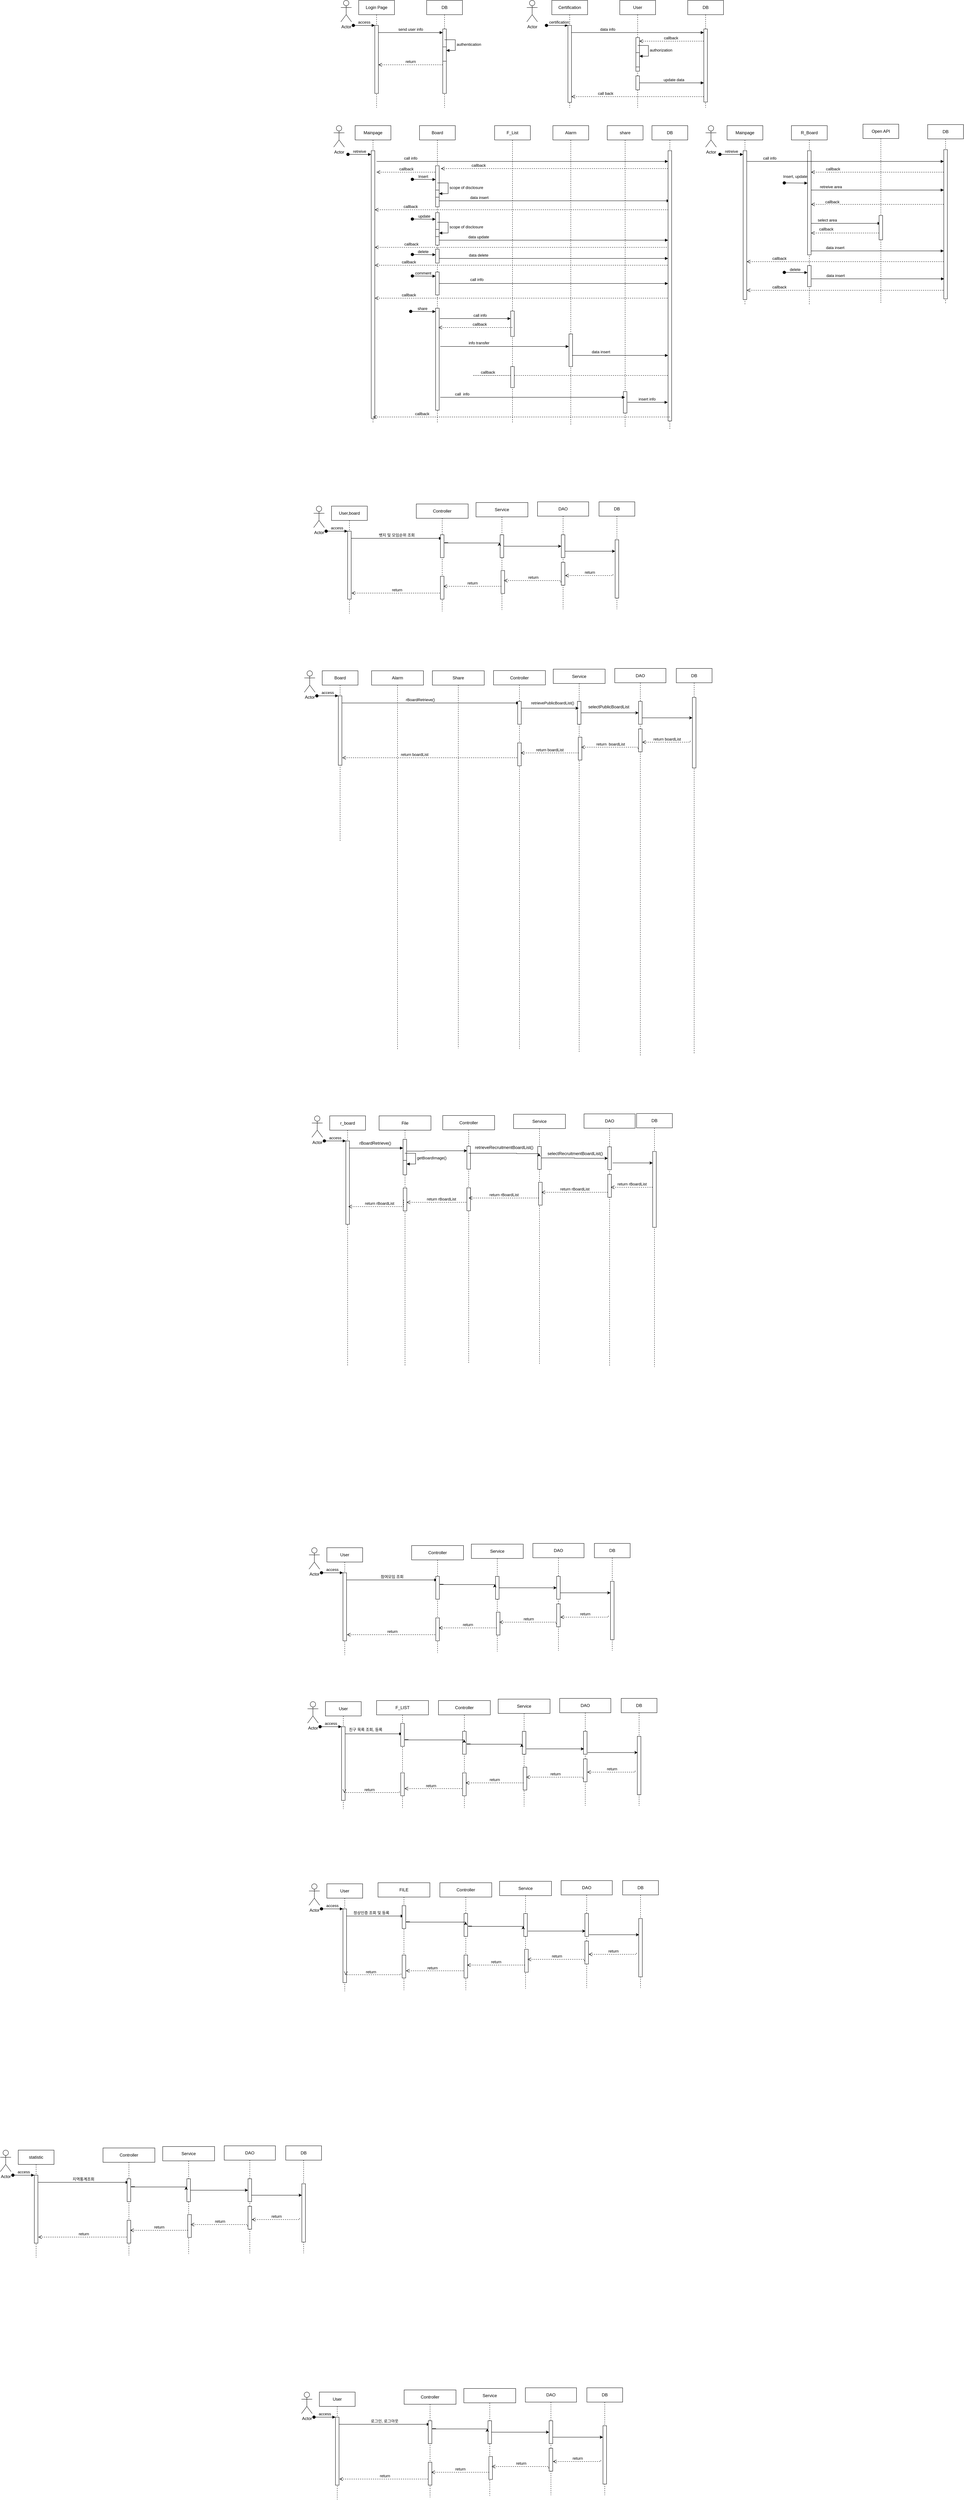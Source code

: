 <mxfile version="24.2.0" type="device">
  <diagram name="Page-1" id="2YBvvXClWsGukQMizWep">
    <mxGraphModel dx="2513" dy="696" grid="0" gridSize="10" guides="1" tooltips="1" connect="1" arrows="1" fold="1" page="0" pageScale="1" pageWidth="850" pageHeight="1100" math="0" shadow="0">
      <root>
        <mxCell id="0" />
        <mxCell id="1" parent="0" />
        <mxCell id="wX4-goPVKk1dY2rRN3xK-91" value="callback" style="html=1;verticalAlign=bottom;endArrow=open;dashed=1;endSize=8;edgeStyle=elbowEdgeStyle;elbow=vertical;curved=0;rounded=0;" parent="1" edge="1">
          <mxGeometry x="0.769" relative="1" as="geometry">
            <mxPoint x="547" y="1138" as="targetPoint" />
            <Array as="points">
              <mxPoint x="429" y="1138" />
            </Array>
            <mxPoint x="974" y="1138.0" as="sourcePoint" />
            <mxPoint as="offset" />
          </mxGeometry>
        </mxCell>
        <mxCell id="aM9ryv3xv72pqoxQDRHE-1" value="Login Page" style="shape=umlLifeline;perimeter=lifelinePerimeter;whiteSpace=wrap;html=1;container=0;dropTarget=0;collapsible=0;recursiveResize=0;outlineConnect=0;portConstraint=eastwest;newEdgeStyle={&quot;edgeStyle&quot;:&quot;elbowEdgeStyle&quot;,&quot;elbow&quot;:&quot;vertical&quot;,&quot;curved&quot;:0,&quot;rounded&quot;:0};" parent="1" vertex="1">
          <mxGeometry x="110" y="90" width="100" height="300" as="geometry" />
        </mxCell>
        <mxCell id="aM9ryv3xv72pqoxQDRHE-2" value="" style="html=1;points=[];perimeter=orthogonalPerimeter;outlineConnect=0;targetShapes=umlLifeline;portConstraint=eastwest;newEdgeStyle={&quot;edgeStyle&quot;:&quot;elbowEdgeStyle&quot;,&quot;elbow&quot;:&quot;vertical&quot;,&quot;curved&quot;:0,&quot;rounded&quot;:0};" parent="aM9ryv3xv72pqoxQDRHE-1" vertex="1">
          <mxGeometry x="45" y="70" width="10" height="190" as="geometry" />
        </mxCell>
        <mxCell id="aM9ryv3xv72pqoxQDRHE-3" value="access" style="html=1;verticalAlign=bottom;startArrow=oval;endArrow=block;startSize=8;edgeStyle=elbowEdgeStyle;elbow=vertical;curved=0;rounded=0;" parent="aM9ryv3xv72pqoxQDRHE-1" target="aM9ryv3xv72pqoxQDRHE-2" edge="1">
          <mxGeometry relative="1" as="geometry">
            <mxPoint x="-15" y="70" as="sourcePoint" />
          </mxGeometry>
        </mxCell>
        <mxCell id="aM9ryv3xv72pqoxQDRHE-5" value="DB" style="shape=umlLifeline;perimeter=lifelinePerimeter;whiteSpace=wrap;html=1;container=0;dropTarget=0;collapsible=0;recursiveResize=0;outlineConnect=0;portConstraint=eastwest;newEdgeStyle={&quot;edgeStyle&quot;:&quot;elbowEdgeStyle&quot;,&quot;elbow&quot;:&quot;vertical&quot;,&quot;curved&quot;:0,&quot;rounded&quot;:0};" parent="1" vertex="1">
          <mxGeometry x="300" y="90" width="100" height="300" as="geometry" />
        </mxCell>
        <mxCell id="aM9ryv3xv72pqoxQDRHE-6" value="" style="html=1;points=[];perimeter=orthogonalPerimeter;outlineConnect=0;targetShapes=umlLifeline;portConstraint=eastwest;newEdgeStyle={&quot;edgeStyle&quot;:&quot;elbowEdgeStyle&quot;,&quot;elbow&quot;:&quot;vertical&quot;,&quot;curved&quot;:0,&quot;rounded&quot;:0};" parent="aM9ryv3xv72pqoxQDRHE-5" vertex="1">
          <mxGeometry x="45" y="80" width="10" height="180" as="geometry" />
        </mxCell>
        <mxCell id="wX4-goPVKk1dY2rRN3xK-2" value="" style="html=1;points=[[0,0,0,0,5],[0,1,0,0,-5],[1,0,0,0,5],[1,1,0,0,-5]];perimeter=orthogonalPerimeter;outlineConnect=0;targetShapes=umlLifeline;portConstraint=eastwest;newEdgeStyle={&quot;curved&quot;:0,&quot;rounded&quot;:0};" parent="aM9ryv3xv72pqoxQDRHE-5" vertex="1">
          <mxGeometry x="45" y="130" width="10" height="40" as="geometry" />
        </mxCell>
        <mxCell id="wX4-goPVKk1dY2rRN3xK-3" value="authentication" style="html=1;align=left;spacingLeft=2;endArrow=block;rounded=0;edgeStyle=orthogonalEdgeStyle;curved=0;rounded=0;" parent="aM9ryv3xv72pqoxQDRHE-5" target="wX4-goPVKk1dY2rRN3xK-2" edge="1">
          <mxGeometry relative="1" as="geometry">
            <mxPoint x="50" y="110" as="sourcePoint" />
            <Array as="points">
              <mxPoint x="80" y="140" />
            </Array>
          </mxGeometry>
        </mxCell>
        <mxCell id="aM9ryv3xv72pqoxQDRHE-7" value="send user info" style="html=1;verticalAlign=bottom;endArrow=block;edgeStyle=elbowEdgeStyle;elbow=vertical;curved=0;rounded=0;" parent="1" source="aM9ryv3xv72pqoxQDRHE-2" target="aM9ryv3xv72pqoxQDRHE-6" edge="1">
          <mxGeometry relative="1" as="geometry">
            <mxPoint x="275" y="180" as="sourcePoint" />
            <Array as="points">
              <mxPoint x="280" y="180" />
              <mxPoint x="260" y="170" />
            </Array>
          </mxGeometry>
        </mxCell>
        <mxCell id="aM9ryv3xv72pqoxQDRHE-8" value="return" style="html=1;verticalAlign=bottom;endArrow=open;dashed=1;endSize=8;edgeStyle=elbowEdgeStyle;elbow=vertical;curved=0;rounded=0;" parent="1" source="aM9ryv3xv72pqoxQDRHE-6" target="aM9ryv3xv72pqoxQDRHE-2" edge="1">
          <mxGeometry relative="1" as="geometry">
            <mxPoint x="275" y="255" as="targetPoint" />
            <Array as="points">
              <mxPoint x="300" y="270" />
              <mxPoint x="270" y="330" />
            </Array>
          </mxGeometry>
        </mxCell>
        <mxCell id="wX4-goPVKk1dY2rRN3xK-1" value="Actor" style="shape=umlActor;verticalLabelPosition=bottom;verticalAlign=top;html=1;outlineConnect=0;" parent="1" vertex="1">
          <mxGeometry x="60" y="90" width="30" height="60" as="geometry" />
        </mxCell>
        <mxCell id="wX4-goPVKk1dY2rRN3xK-25" value="Mainpage" style="shape=umlLifeline;perimeter=lifelinePerimeter;whiteSpace=wrap;html=1;container=0;dropTarget=0;collapsible=0;recursiveResize=0;outlineConnect=0;portConstraint=eastwest;newEdgeStyle={&quot;edgeStyle&quot;:&quot;elbowEdgeStyle&quot;,&quot;elbow&quot;:&quot;vertical&quot;,&quot;curved&quot;:0,&quot;rounded&quot;:0};" parent="1" vertex="1">
          <mxGeometry x="100" y="440" width="100" height="832" as="geometry" />
        </mxCell>
        <mxCell id="wX4-goPVKk1dY2rRN3xK-26" value="" style="html=1;points=[];perimeter=orthogonalPerimeter;outlineConnect=0;targetShapes=umlLifeline;portConstraint=eastwest;newEdgeStyle={&quot;edgeStyle&quot;:&quot;elbowEdgeStyle&quot;,&quot;elbow&quot;:&quot;vertical&quot;,&quot;curved&quot;:0,&quot;rounded&quot;:0};" parent="wX4-goPVKk1dY2rRN3xK-25" vertex="1">
          <mxGeometry x="45" y="70" width="10" height="748" as="geometry" />
        </mxCell>
        <mxCell id="wX4-goPVKk1dY2rRN3xK-27" value="retreive" style="html=1;verticalAlign=bottom;startArrow=oval;endArrow=block;startSize=8;edgeStyle=elbowEdgeStyle;elbow=vertical;curved=0;rounded=0;" parent="wX4-goPVKk1dY2rRN3xK-25" edge="1">
          <mxGeometry relative="1" as="geometry">
            <mxPoint x="-20" y="80.29" as="sourcePoint" />
            <mxPoint x="45" y="80.29" as="targetPoint" />
          </mxGeometry>
        </mxCell>
        <mxCell id="wX4-goPVKk1dY2rRN3xK-33" value="callback" style="html=1;verticalAlign=bottom;endArrow=open;dashed=1;endSize=8;edgeStyle=elbowEdgeStyle;elbow=vertical;curved=0;rounded=0;" parent="1" source="wX4-goPVKk1dY2rRN3xK-29" edge="1">
          <mxGeometry x="0.67" relative="1" as="geometry">
            <mxPoint x="340" y="560" as="targetPoint" />
            <Array as="points">
              <mxPoint x="410" y="560" />
            </Array>
            <mxPoint x="560" y="560" as="sourcePoint" />
            <mxPoint as="offset" />
          </mxGeometry>
        </mxCell>
        <mxCell id="wX4-goPVKk1dY2rRN3xK-32" value="call info" style="html=1;verticalAlign=bottom;endArrow=block;edgeStyle=elbowEdgeStyle;elbow=vertical;curved=0;rounded=0;" parent="1" target="wX4-goPVKk1dY2rRN3xK-29" edge="1">
          <mxGeometry x="-0.767" relative="1" as="geometry">
            <mxPoint x="160" y="540" as="sourcePoint" />
            <Array as="points">
              <mxPoint x="255" y="540" />
              <mxPoint x="255" y="530" />
            </Array>
            <mxPoint x="890" y="540" as="targetPoint" />
            <mxPoint as="offset" />
          </mxGeometry>
        </mxCell>
        <mxCell id="wX4-goPVKk1dY2rRN3xK-34" value="Actor" style="shape=umlActor;verticalLabelPosition=bottom;verticalAlign=top;html=1;outlineConnect=0;" parent="1" vertex="1">
          <mxGeometry x="40" y="440" width="30" height="60" as="geometry" />
        </mxCell>
        <mxCell id="wX4-goPVKk1dY2rRN3xK-40" value="Insert" style="html=1;verticalAlign=bottom;startArrow=oval;endArrow=block;startSize=8;edgeStyle=elbowEdgeStyle;elbow=vertical;curved=0;rounded=0;" parent="1" edge="1">
          <mxGeometry x="-0.069" relative="1" as="geometry">
            <mxPoint x="260" y="590" as="sourcePoint" />
            <mxPoint x="325" y="590.5" as="targetPoint" />
            <Array as="points">
              <mxPoint x="320" y="590.5" />
            </Array>
            <mxPoint as="offset" />
          </mxGeometry>
        </mxCell>
        <mxCell id="wX4-goPVKk1dY2rRN3xK-41" value="data insert" style="html=1;verticalAlign=bottom;endArrow=block;curved=0;rounded=0;" parent="1" target="wX4-goPVKk1dY2rRN3xK-28" edge="1">
          <mxGeometry x="-0.64" width="80" relative="1" as="geometry">
            <mxPoint x="330" y="650" as="sourcePoint" />
            <mxPoint x="961" y="650" as="targetPoint" />
            <Array as="points">
              <mxPoint x="510" y="650" />
            </Array>
            <mxPoint as="offset" />
          </mxGeometry>
        </mxCell>
        <mxCell id="wX4-goPVKk1dY2rRN3xK-42" value="callback" style="html=1;verticalAlign=bottom;endArrow=open;dashed=1;endSize=8;edgeStyle=elbowEdgeStyle;elbow=vertical;curved=0;rounded=0;exitX=0.45;exitY=0.334;exitDx=0;exitDy=0;exitPerimeter=0;" parent="1" source="wX4-goPVKk1dY2rRN3xK-28" edge="1">
          <mxGeometry x="0.769" relative="1" as="geometry">
            <mxPoint x="155" y="675" as="targetPoint" />
            <Array as="points">
              <mxPoint x="440" y="675" />
            </Array>
            <mxPoint x="885" y="675" as="sourcePoint" />
            <mxPoint as="offset" />
          </mxGeometry>
        </mxCell>
        <mxCell id="wX4-goPVKk1dY2rRN3xK-43" value="update" style="html=1;verticalAlign=bottom;startArrow=oval;endArrow=block;startSize=8;edgeStyle=elbowEdgeStyle;elbow=vertical;curved=0;rounded=0;" parent="1" edge="1">
          <mxGeometry relative="1" as="geometry">
            <mxPoint x="260" y="701" as="sourcePoint" />
            <mxPoint x="325" y="701.5" as="targetPoint" />
            <Array as="points">
              <mxPoint x="320" y="701.5" />
            </Array>
          </mxGeometry>
        </mxCell>
        <mxCell id="wX4-goPVKk1dY2rRN3xK-44" value="delete" style="html=1;verticalAlign=bottom;startArrow=oval;endArrow=block;startSize=8;edgeStyle=elbowEdgeStyle;elbow=vertical;curved=0;rounded=0;" parent="1" edge="1">
          <mxGeometry x="-0.069" relative="1" as="geometry">
            <mxPoint x="260" y="800" as="sourcePoint" />
            <mxPoint x="325" y="800.5" as="targetPoint" />
            <Array as="points">
              <mxPoint x="320" y="800.5" />
            </Array>
            <mxPoint as="offset" />
          </mxGeometry>
        </mxCell>
        <mxCell id="wX4-goPVKk1dY2rRN3xK-45" value="data update" style="html=1;verticalAlign=bottom;endArrow=block;curved=0;rounded=0;" parent="1" target="wX4-goPVKk1dY2rRN3xK-29" edge="1">
          <mxGeometry x="-0.657" width="80" relative="1" as="geometry">
            <mxPoint x="335" y="760" as="sourcePoint" />
            <mxPoint x="885" y="760" as="targetPoint" />
            <Array as="points">
              <mxPoint x="360" y="760" />
            </Array>
            <mxPoint as="offset" />
          </mxGeometry>
        </mxCell>
        <mxCell id="wX4-goPVKk1dY2rRN3xK-46" value="callback" style="html=1;verticalAlign=bottom;endArrow=open;dashed=1;endSize=8;edgeStyle=elbowEdgeStyle;elbow=vertical;curved=0;rounded=0;exitX=0.463;exitY=0.479;exitDx=0;exitDy=0;exitPerimeter=0;" parent="1" source="wX4-goPVKk1dY2rRN3xK-28" edge="1">
          <mxGeometry x="0.769" relative="1" as="geometry">
            <mxPoint x="155" y="780" as="targetPoint" />
            <Array as="points">
              <mxPoint x="435" y="780" />
            </Array>
            <mxPoint x="889.5" y="780" as="sourcePoint" />
            <mxPoint as="offset" />
          </mxGeometry>
        </mxCell>
        <mxCell id="wX4-goPVKk1dY2rRN3xK-49" value="data delete" style="html=1;verticalAlign=bottom;endArrow=block;curved=0;rounded=0;" parent="1" source="wX4-goPVKk1dY2rRN3xK-191" target="wX4-goPVKk1dY2rRN3xK-29" edge="1">
          <mxGeometry x="-0.657" width="80" relative="1" as="geometry">
            <mxPoint x="355" y="820" as="sourcePoint" />
            <mxPoint x="867" y="809" as="targetPoint" />
            <Array as="points">
              <mxPoint x="368" y="811" />
            </Array>
            <mxPoint as="offset" />
          </mxGeometry>
        </mxCell>
        <mxCell id="wX4-goPVKk1dY2rRN3xK-50" value="callback" style="html=1;verticalAlign=bottom;endArrow=open;dashed=1;endSize=8;edgeStyle=elbowEdgeStyle;elbow=vertical;curved=0;rounded=0;" parent="1" source="wX4-goPVKk1dY2rRN3xK-28" target="wX4-goPVKk1dY2rRN3xK-26" edge="1">
          <mxGeometry x="0.769" relative="1" as="geometry">
            <mxPoint x="160" y="830" as="targetPoint" />
            <Array as="points">
              <mxPoint x="435" y="830" />
            </Array>
            <mxPoint x="490" y="830" as="sourcePoint" />
            <mxPoint as="offset" />
          </mxGeometry>
        </mxCell>
        <mxCell id="wX4-goPVKk1dY2rRN3xK-61" value="Certification" style="shape=umlLifeline;perimeter=lifelinePerimeter;whiteSpace=wrap;html=1;container=0;dropTarget=0;collapsible=0;recursiveResize=0;outlineConnect=0;portConstraint=eastwest;newEdgeStyle={&quot;edgeStyle&quot;:&quot;elbowEdgeStyle&quot;,&quot;elbow&quot;:&quot;vertical&quot;,&quot;curved&quot;:0,&quot;rounded&quot;:0};" parent="1" vertex="1">
          <mxGeometry x="650" y="90" width="100" height="300" as="geometry" />
        </mxCell>
        <mxCell id="wX4-goPVKk1dY2rRN3xK-62" value="" style="html=1;points=[];perimeter=orthogonalPerimeter;outlineConnect=0;targetShapes=umlLifeline;portConstraint=eastwest;newEdgeStyle={&quot;edgeStyle&quot;:&quot;elbowEdgeStyle&quot;,&quot;elbow&quot;:&quot;vertical&quot;,&quot;curved&quot;:0,&quot;rounded&quot;:0};" parent="wX4-goPVKk1dY2rRN3xK-61" vertex="1">
          <mxGeometry x="45" y="70" width="10" height="215" as="geometry" />
        </mxCell>
        <mxCell id="wX4-goPVKk1dY2rRN3xK-63" value="certification" style="html=1;verticalAlign=bottom;startArrow=oval;endArrow=block;startSize=8;edgeStyle=elbowEdgeStyle;elbow=vertical;curved=0;rounded=0;" parent="wX4-goPVKk1dY2rRN3xK-61" target="wX4-goPVKk1dY2rRN3xK-62" edge="1">
          <mxGeometry x="0.171" relative="1" as="geometry">
            <mxPoint x="-15" y="70" as="sourcePoint" />
            <mxPoint as="offset" />
          </mxGeometry>
        </mxCell>
        <mxCell id="wX4-goPVKk1dY2rRN3xK-64" value="DB" style="shape=umlLifeline;perimeter=lifelinePerimeter;whiteSpace=wrap;html=1;container=0;dropTarget=0;collapsible=0;recursiveResize=0;outlineConnect=0;portConstraint=eastwest;newEdgeStyle={&quot;edgeStyle&quot;:&quot;elbowEdgeStyle&quot;,&quot;elbow&quot;:&quot;vertical&quot;,&quot;curved&quot;:0,&quot;rounded&quot;:0};" parent="1" vertex="1">
          <mxGeometry x="1030" y="90" width="100" height="300" as="geometry" />
        </mxCell>
        <mxCell id="wX4-goPVKk1dY2rRN3xK-65" value="" style="html=1;points=[];perimeter=orthogonalPerimeter;outlineConnect=0;targetShapes=umlLifeline;portConstraint=eastwest;newEdgeStyle={&quot;edgeStyle&quot;:&quot;elbowEdgeStyle&quot;,&quot;elbow&quot;:&quot;vertical&quot;,&quot;curved&quot;:0,&quot;rounded&quot;:0};" parent="wX4-goPVKk1dY2rRN3xK-64" vertex="1">
          <mxGeometry x="45" y="80" width="10" height="204" as="geometry" />
        </mxCell>
        <mxCell id="wX4-goPVKk1dY2rRN3xK-68" value="data info" style="html=1;verticalAlign=bottom;endArrow=block;edgeStyle=elbowEdgeStyle;elbow=vertical;curved=0;rounded=0;" parent="1" source="wX4-goPVKk1dY2rRN3xK-62" target="wX4-goPVKk1dY2rRN3xK-65" edge="1">
          <mxGeometry x="-0.457" relative="1" as="geometry">
            <mxPoint x="795" y="180" as="sourcePoint" />
            <Array as="points">
              <mxPoint x="800" y="180" />
              <mxPoint x="780" y="170" />
            </Array>
            <mxPoint as="offset" />
          </mxGeometry>
        </mxCell>
        <mxCell id="wX4-goPVKk1dY2rRN3xK-70" value="Actor" style="shape=umlActor;verticalLabelPosition=bottom;verticalAlign=top;html=1;outlineConnect=0;" parent="1" vertex="1">
          <mxGeometry x="580" y="90" width="30" height="60" as="geometry" />
        </mxCell>
        <mxCell id="wX4-goPVKk1dY2rRN3xK-71" value="comment" style="html=1;verticalAlign=bottom;startArrow=oval;endArrow=block;startSize=8;edgeStyle=elbowEdgeStyle;elbow=vertical;curved=0;rounded=0;" parent="1" edge="1">
          <mxGeometry x="-0.069" relative="1" as="geometry">
            <mxPoint x="260" y="860" as="sourcePoint" />
            <mxPoint x="325" y="860.5" as="targetPoint" />
            <Array as="points">
              <mxPoint x="320" y="860.5" />
            </Array>
            <mxPoint as="offset" />
          </mxGeometry>
        </mxCell>
        <mxCell id="wX4-goPVKk1dY2rRN3xK-72" value="callback" style="html=1;verticalAlign=bottom;endArrow=open;dashed=1;endSize=8;edgeStyle=elbowEdgeStyle;elbow=vertical;curved=0;rounded=0;" parent="1" source="wX4-goPVKk1dY2rRN3xK-28" target="wX4-goPVKk1dY2rRN3xK-26" edge="1">
          <mxGeometry x="0.769" relative="1" as="geometry">
            <mxPoint x="340" y="925" as="targetPoint" />
            <Array as="points">
              <mxPoint x="354" y="922" />
              <mxPoint x="435" y="925" />
            </Array>
            <mxPoint x="520" y="925" as="sourcePoint" />
            <mxPoint as="offset" />
          </mxGeometry>
        </mxCell>
        <mxCell id="wX4-goPVKk1dY2rRN3xK-73" value="call info" style="html=1;verticalAlign=bottom;endArrow=block;edgeStyle=elbowEdgeStyle;elbow=vertical;curved=0;rounded=0;" parent="1" source="wX4-goPVKk1dY2rRN3xK-193" target="wX4-goPVKk1dY2rRN3xK-29" edge="1">
          <mxGeometry x="-0.673" y="2" relative="1" as="geometry">
            <mxPoint x="348" y="876" as="sourcePoint" />
            <Array as="points">
              <mxPoint x="977" y="876" />
            </Array>
            <mxPoint x="950" y="881" as="targetPoint" />
            <mxPoint as="offset" />
          </mxGeometry>
        </mxCell>
        <mxCell id="wX4-goPVKk1dY2rRN3xK-76" value="callback" style="html=1;verticalAlign=bottom;endArrow=open;dashed=1;endSize=8;edgeStyle=elbowEdgeStyle;elbow=vertical;curved=0;rounded=0;" parent="1" edge="1">
          <mxGeometry x="0.027" relative="1" as="geometry">
            <mxPoint x="160" y="570" as="targetPoint" />
            <Array as="points">
              <mxPoint x="215" y="570" />
            </Array>
            <mxPoint x="330" y="570" as="sourcePoint" />
            <mxPoint as="offset" />
          </mxGeometry>
        </mxCell>
        <mxCell id="wX4-goPVKk1dY2rRN3xK-77" value="share" style="html=1;verticalAlign=bottom;startArrow=oval;endArrow=block;startSize=8;edgeStyle=elbowEdgeStyle;elbow=vertical;curved=0;rounded=0;" parent="1" edge="1">
          <mxGeometry x="-0.069" relative="1" as="geometry">
            <mxPoint x="255.5" y="959" as="sourcePoint" />
            <mxPoint x="325.0" y="959.5" as="targetPoint" />
            <Array as="points">
              <mxPoint x="315.5" y="959.5" />
            </Array>
            <mxPoint as="offset" />
          </mxGeometry>
        </mxCell>
        <mxCell id="wX4-goPVKk1dY2rRN3xK-78" value="call info" style="html=1;verticalAlign=bottom;endArrow=block;edgeStyle=elbowEdgeStyle;elbow=vertical;curved=0;rounded=0;" parent="1" target="wX4-goPVKk1dY2rRN3xK-80" edge="1">
          <mxGeometry x="0.13" relative="1" as="geometry">
            <mxPoint x="337" y="979" as="sourcePoint" />
            <Array as="points">
              <mxPoint x="507.93" y="979" />
              <mxPoint x="462.93" y="969" />
            </Array>
            <mxPoint x="525" y="979" as="targetPoint" />
            <mxPoint as="offset" />
          </mxGeometry>
        </mxCell>
        <mxCell id="wX4-goPVKk1dY2rRN3xK-83" value="insert info" style="html=1;verticalAlign=bottom;endArrow=block;edgeStyle=elbowEdgeStyle;elbow=vertical;curved=0;rounded=0;" parent="1" edge="1">
          <mxGeometry x="-0.025" relative="1" as="geometry">
            <mxPoint x="861.071" y="1213" as="sourcePoint" />
            <Array as="points">
              <mxPoint x="946" y="1213" />
            </Array>
            <mxPoint x="974" y="1213" as="targetPoint" />
            <mxPoint as="offset" />
          </mxGeometry>
        </mxCell>
        <mxCell id="wX4-goPVKk1dY2rRN3xK-74" value="Board" style="shape=umlLifeline;perimeter=lifelinePerimeter;whiteSpace=wrap;html=1;container=0;dropTarget=0;collapsible=0;recursiveResize=0;outlineConnect=0;portConstraint=eastwest;newEdgeStyle={&quot;edgeStyle&quot;:&quot;elbowEdgeStyle&quot;,&quot;elbow&quot;:&quot;vertical&quot;,&quot;curved&quot;:0,&quot;rounded&quot;:0};" parent="1" vertex="1">
          <mxGeometry x="280" y="440" width="100" height="832" as="geometry" />
        </mxCell>
        <mxCell id="wX4-goPVKk1dY2rRN3xK-75" value="" style="html=1;points=[];perimeter=orthogonalPerimeter;outlineConnect=0;targetShapes=umlLifeline;portConstraint=eastwest;newEdgeStyle={&quot;edgeStyle&quot;:&quot;elbowEdgeStyle&quot;,&quot;elbow&quot;:&quot;vertical&quot;,&quot;curved&quot;:0,&quot;rounded&quot;:0};" parent="wX4-goPVKk1dY2rRN3xK-74" vertex="1">
          <mxGeometry x="45" y="112" width="10" height="115" as="geometry" />
        </mxCell>
        <mxCell id="wX4-goPVKk1dY2rRN3xK-96" value="" style="html=1;points=[[0,0,0,0,5],[0,1,0,0,-5],[1,0,0,0,5],[1,1,0,0,-5]];perimeter=orthogonalPerimeter;outlineConnect=0;targetShapes=umlLifeline;portConstraint=eastwest;newEdgeStyle={&quot;curved&quot;:0,&quot;rounded&quot;:0};" parent="wX4-goPVKk1dY2rRN3xK-74" vertex="1">
          <mxGeometry x="45" y="180" width="10" height="20" as="geometry" />
        </mxCell>
        <mxCell id="wX4-goPVKk1dY2rRN3xK-97" value="scope of disclosure" style="html=1;align=left;spacingLeft=2;endArrow=block;rounded=0;edgeStyle=orthogonalEdgeStyle;curved=0;rounded=0;" parent="wX4-goPVKk1dY2rRN3xK-74" target="wX4-goPVKk1dY2rRN3xK-96" edge="1">
          <mxGeometry relative="1" as="geometry">
            <mxPoint x="50" y="160" as="sourcePoint" />
            <Array as="points">
              <mxPoint x="80" y="190" />
            </Array>
          </mxGeometry>
        </mxCell>
        <mxCell id="wX4-goPVKk1dY2rRN3xK-190" value="" style="html=1;points=[];perimeter=orthogonalPerimeter;outlineConnect=0;targetShapes=umlLifeline;portConstraint=eastwest;newEdgeStyle={&quot;edgeStyle&quot;:&quot;elbowEdgeStyle&quot;,&quot;elbow&quot;:&quot;vertical&quot;,&quot;curved&quot;:0,&quot;rounded&quot;:0};" parent="wX4-goPVKk1dY2rRN3xK-74" vertex="1">
          <mxGeometry x="45" y="243" width="10" height="91" as="geometry" />
        </mxCell>
        <mxCell id="wX4-goPVKk1dY2rRN3xK-102" value="" style="html=1;points=[[0,0,0,0,5],[0,1,0,0,-5],[1,0,0,0,5],[1,1,0,0,-5]];perimeter=orthogonalPerimeter;outlineConnect=0;targetShapes=umlLifeline;portConstraint=eastwest;newEdgeStyle={&quot;curved&quot;:0,&quot;rounded&quot;:0};" parent="wX4-goPVKk1dY2rRN3xK-74" vertex="1">
          <mxGeometry x="45" y="290" width="10" height="20" as="geometry" />
        </mxCell>
        <mxCell id="wX4-goPVKk1dY2rRN3xK-103" value="scope of disclosure" style="html=1;align=left;spacingLeft=2;endArrow=block;rounded=0;edgeStyle=orthogonalEdgeStyle;curved=0;rounded=0;" parent="wX4-goPVKk1dY2rRN3xK-74" target="wX4-goPVKk1dY2rRN3xK-102" edge="1">
          <mxGeometry relative="1" as="geometry">
            <mxPoint x="50" y="270" as="sourcePoint" />
            <Array as="points">
              <mxPoint x="80" y="300" />
            </Array>
          </mxGeometry>
        </mxCell>
        <mxCell id="wX4-goPVKk1dY2rRN3xK-193" value="" style="html=1;points=[];perimeter=orthogonalPerimeter;outlineConnect=0;targetShapes=umlLifeline;portConstraint=eastwest;newEdgeStyle={&quot;edgeStyle&quot;:&quot;elbowEdgeStyle&quot;,&quot;elbow&quot;:&quot;vertical&quot;,&quot;curved&quot;:0,&quot;rounded&quot;:0};" parent="wX4-goPVKk1dY2rRN3xK-74" vertex="1">
          <mxGeometry x="45" y="409" width="10" height="64" as="geometry" />
        </mxCell>
        <mxCell id="wX4-goPVKk1dY2rRN3xK-194" value="" style="html=1;points=[];perimeter=orthogonalPerimeter;outlineConnect=0;targetShapes=umlLifeline;portConstraint=eastwest;newEdgeStyle={&quot;edgeStyle&quot;:&quot;elbowEdgeStyle&quot;,&quot;elbow&quot;:&quot;vertical&quot;,&quot;curved&quot;:0,&quot;rounded&quot;:0};" parent="wX4-goPVKk1dY2rRN3xK-74" vertex="1">
          <mxGeometry x="45" y="510" width="10" height="285" as="geometry" />
        </mxCell>
        <mxCell id="wX4-goPVKk1dY2rRN3xK-28" value="DB" style="shape=umlLifeline;perimeter=lifelinePerimeter;whiteSpace=wrap;html=1;container=0;dropTarget=0;collapsible=0;recursiveResize=0;outlineConnect=0;portConstraint=eastwest;newEdgeStyle={&quot;edgeStyle&quot;:&quot;elbowEdgeStyle&quot;,&quot;elbow&quot;:&quot;vertical&quot;,&quot;curved&quot;:0,&quot;rounded&quot;:0};" parent="1" vertex="1">
          <mxGeometry x="930" y="440" width="100" height="850" as="geometry" />
        </mxCell>
        <mxCell id="wX4-goPVKk1dY2rRN3xK-29" value="" style="html=1;points=[];perimeter=orthogonalPerimeter;outlineConnect=0;targetShapes=umlLifeline;portConstraint=eastwest;newEdgeStyle={&quot;edgeStyle&quot;:&quot;elbowEdgeStyle&quot;,&quot;elbow&quot;:&quot;vertical&quot;,&quot;curved&quot;:0,&quot;rounded&quot;:0};" parent="wX4-goPVKk1dY2rRN3xK-28" vertex="1">
          <mxGeometry x="45" y="70" width="10" height="755" as="geometry" />
        </mxCell>
        <mxCell id="wX4-goPVKk1dY2rRN3xK-79" value="F_List" style="shape=umlLifeline;perimeter=lifelinePerimeter;whiteSpace=wrap;html=1;container=0;dropTarget=0;collapsible=0;recursiveResize=0;outlineConnect=0;portConstraint=eastwest;newEdgeStyle={&quot;edgeStyle&quot;:&quot;elbowEdgeStyle&quot;,&quot;elbow&quot;:&quot;vertical&quot;,&quot;curved&quot;:0,&quot;rounded&quot;:0};" parent="1" vertex="1">
          <mxGeometry x="490" y="440" width="100" height="830" as="geometry" />
        </mxCell>
        <mxCell id="wX4-goPVKk1dY2rRN3xK-80" value="" style="html=1;points=[];perimeter=orthogonalPerimeter;outlineConnect=0;targetShapes=umlLifeline;portConstraint=eastwest;newEdgeStyle={&quot;edgeStyle&quot;:&quot;elbowEdgeStyle&quot;,&quot;elbow&quot;:&quot;vertical&quot;,&quot;curved&quot;:0,&quot;rounded&quot;:0};" parent="wX4-goPVKk1dY2rRN3xK-79" vertex="1">
          <mxGeometry x="45" y="518" width="10" height="71" as="geometry" />
        </mxCell>
        <mxCell id="wX4-goPVKk1dY2rRN3xK-219" value="" style="html=1;points=[];perimeter=orthogonalPerimeter;outlineConnect=0;targetShapes=umlLifeline;portConstraint=eastwest;newEdgeStyle={&quot;edgeStyle&quot;:&quot;elbowEdgeStyle&quot;,&quot;elbow&quot;:&quot;vertical&quot;,&quot;curved&quot;:0,&quot;rounded&quot;:0};" parent="wX4-goPVKk1dY2rRN3xK-79" vertex="1">
          <mxGeometry x="45" y="673" width="10" height="59" as="geometry" />
        </mxCell>
        <mxCell id="wX4-goPVKk1dY2rRN3xK-88" value="info transfer" style="html=1;verticalAlign=bottom;endArrow=block;edgeStyle=elbowEdgeStyle;elbow=horizontal;curved=0;rounded=0;" parent="1" edge="1">
          <mxGeometry x="-0.403" y="1" relative="1" as="geometry">
            <mxPoint x="338" y="1057" as="sourcePoint" />
            <Array as="points" />
            <mxPoint x="697.5" y="1057.05" as="targetPoint" />
            <mxPoint as="offset" />
          </mxGeometry>
        </mxCell>
        <mxCell id="wX4-goPVKk1dY2rRN3xK-84" value="Alarm" style="shape=umlLifeline;perimeter=lifelinePerimeter;whiteSpace=wrap;html=1;container=0;dropTarget=0;collapsible=0;recursiveResize=0;outlineConnect=0;portConstraint=eastwest;newEdgeStyle={&quot;edgeStyle&quot;:&quot;elbowEdgeStyle&quot;,&quot;elbow&quot;:&quot;vertical&quot;,&quot;curved&quot;:0,&quot;rounded&quot;:0};" parent="1" vertex="1">
          <mxGeometry x="653" y="440" width="100" height="838" as="geometry" />
        </mxCell>
        <mxCell id="wX4-goPVKk1dY2rRN3xK-205" value="" style="html=1;points=[];perimeter=orthogonalPerimeter;outlineConnect=0;targetShapes=umlLifeline;portConstraint=eastwest;newEdgeStyle={&quot;edgeStyle&quot;:&quot;elbowEdgeStyle&quot;,&quot;elbow&quot;:&quot;vertical&quot;,&quot;curved&quot;:0,&quot;rounded&quot;:0};" parent="wX4-goPVKk1dY2rRN3xK-84" vertex="1">
          <mxGeometry x="45" y="582" width="10" height="91" as="geometry" />
        </mxCell>
        <mxCell id="wX4-goPVKk1dY2rRN3xK-120" value="Mainpage" style="shape=umlLifeline;perimeter=lifelinePerimeter;whiteSpace=wrap;html=1;container=0;dropTarget=0;collapsible=0;recursiveResize=0;outlineConnect=0;portConstraint=eastwest;newEdgeStyle={&quot;edgeStyle&quot;:&quot;elbowEdgeStyle&quot;,&quot;elbow&quot;:&quot;vertical&quot;,&quot;curved&quot;:0,&quot;rounded&quot;:0};" parent="1" vertex="1">
          <mxGeometry x="1140" y="440" width="100" height="501" as="geometry" />
        </mxCell>
        <mxCell id="wX4-goPVKk1dY2rRN3xK-121" value="" style="html=1;points=[];perimeter=orthogonalPerimeter;outlineConnect=0;targetShapes=umlLifeline;portConstraint=eastwest;newEdgeStyle={&quot;edgeStyle&quot;:&quot;elbowEdgeStyle&quot;,&quot;elbow&quot;:&quot;vertical&quot;,&quot;curved&quot;:0,&quot;rounded&quot;:0};" parent="wX4-goPVKk1dY2rRN3xK-120" vertex="1">
          <mxGeometry x="45" y="70" width="10" height="416" as="geometry" />
        </mxCell>
        <mxCell id="wX4-goPVKk1dY2rRN3xK-122" value="retreive" style="html=1;verticalAlign=bottom;startArrow=oval;endArrow=block;startSize=8;edgeStyle=elbowEdgeStyle;elbow=vertical;curved=0;rounded=0;" parent="wX4-goPVKk1dY2rRN3xK-120" edge="1">
          <mxGeometry relative="1" as="geometry">
            <mxPoint x="-20" y="80.29" as="sourcePoint" />
            <mxPoint x="45" y="80.29" as="targetPoint" />
          </mxGeometry>
        </mxCell>
        <mxCell id="wX4-goPVKk1dY2rRN3xK-123" value="Actor" style="shape=umlActor;verticalLabelPosition=bottom;verticalAlign=top;html=1;outlineConnect=0;" parent="1" vertex="1">
          <mxGeometry x="1080" y="440" width="30" height="60" as="geometry" />
        </mxCell>
        <mxCell id="wX4-goPVKk1dY2rRN3xK-130" value="R_Board" style="shape=umlLifeline;perimeter=lifelinePerimeter;whiteSpace=wrap;html=1;container=0;dropTarget=0;collapsible=0;recursiveResize=0;outlineConnect=0;portConstraint=eastwest;newEdgeStyle={&quot;edgeStyle&quot;:&quot;elbowEdgeStyle&quot;,&quot;elbow&quot;:&quot;vertical&quot;,&quot;curved&quot;:0,&quot;rounded&quot;:0};" parent="1" vertex="1">
          <mxGeometry x="1320" y="440" width="100" height="501" as="geometry" />
        </mxCell>
        <mxCell id="wX4-goPVKk1dY2rRN3xK-131" value="" style="html=1;points=[];perimeter=orthogonalPerimeter;outlineConnect=0;targetShapes=umlLifeline;portConstraint=eastwest;newEdgeStyle={&quot;edgeStyle&quot;:&quot;elbowEdgeStyle&quot;,&quot;elbow&quot;:&quot;vertical&quot;,&quot;curved&quot;:0,&quot;rounded&quot;:0};" parent="wX4-goPVKk1dY2rRN3xK-130" vertex="1">
          <mxGeometry x="45" y="70" width="10" height="291" as="geometry" />
        </mxCell>
        <mxCell id="wX4-goPVKk1dY2rRN3xK-188" value="" style="html=1;points=[];perimeter=orthogonalPerimeter;outlineConnect=0;targetShapes=umlLifeline;portConstraint=eastwest;newEdgeStyle={&quot;edgeStyle&quot;:&quot;elbowEdgeStyle&quot;,&quot;elbow&quot;:&quot;vertical&quot;,&quot;curved&quot;:0,&quot;rounded&quot;:0};" parent="wX4-goPVKk1dY2rRN3xK-130" vertex="1">
          <mxGeometry x="45" y="391" width="10" height="59" as="geometry" />
        </mxCell>
        <mxCell id="wX4-goPVKk1dY2rRN3xK-148" value="DB" style="shape=umlLifeline;perimeter=lifelinePerimeter;whiteSpace=wrap;html=1;container=0;dropTarget=0;collapsible=0;recursiveResize=0;outlineConnect=0;portConstraint=eastwest;newEdgeStyle={&quot;edgeStyle&quot;:&quot;elbowEdgeStyle&quot;,&quot;elbow&quot;:&quot;vertical&quot;,&quot;curved&quot;:0,&quot;rounded&quot;:0};" parent="1" vertex="1">
          <mxGeometry x="1701" y="437" width="100" height="500" as="geometry" />
        </mxCell>
        <mxCell id="wX4-goPVKk1dY2rRN3xK-149" value="" style="html=1;points=[];perimeter=orthogonalPerimeter;outlineConnect=0;targetShapes=umlLifeline;portConstraint=eastwest;newEdgeStyle={&quot;edgeStyle&quot;:&quot;elbowEdgeStyle&quot;,&quot;elbow&quot;:&quot;vertical&quot;,&quot;curved&quot;:0,&quot;rounded&quot;:0};" parent="wX4-goPVKk1dY2rRN3xK-148" vertex="1">
          <mxGeometry x="45" y="70" width="10" height="417" as="geometry" />
        </mxCell>
        <mxCell id="wX4-goPVKk1dY2rRN3xK-152" value="call info" style="html=1;verticalAlign=bottom;endArrow=block;edgeStyle=elbowEdgeStyle;elbow=vertical;curved=0;rounded=0;" parent="1" source="wX4-goPVKk1dY2rRN3xK-121" target="wX4-goPVKk1dY2rRN3xK-149" edge="1">
          <mxGeometry x="-0.767" relative="1" as="geometry">
            <mxPoint x="1200" y="540" as="sourcePoint" />
            <Array as="points">
              <mxPoint x="1295" y="540" />
              <mxPoint x="1295" y="530" />
            </Array>
            <mxPoint x="1880" y="540" as="targetPoint" />
            <mxPoint as="offset" />
          </mxGeometry>
        </mxCell>
        <mxCell id="wX4-goPVKk1dY2rRN3xK-153" value="callback" style="html=1;verticalAlign=bottom;endArrow=open;dashed=1;endSize=8;edgeStyle=elbowEdgeStyle;elbow=vertical;curved=0;rounded=0;" parent="1" source="wX4-goPVKk1dY2rRN3xK-149" edge="1">
          <mxGeometry x="0.67" relative="1" as="geometry">
            <mxPoint x="1375" y="570" as="targetPoint" />
            <Array as="points">
              <mxPoint x="1560" y="570" />
            </Array>
            <mxPoint x="1740" y="570" as="sourcePoint" />
            <mxPoint as="offset" />
          </mxGeometry>
        </mxCell>
        <mxCell id="wX4-goPVKk1dY2rRN3xK-154" value="retreive area" style="html=1;verticalAlign=bottom;endArrow=block;curved=0;rounded=0;" parent="1" target="wX4-goPVKk1dY2rRN3xK-149" edge="1">
          <mxGeometry x="-0.704" width="80" relative="1" as="geometry">
            <mxPoint x="1375" y="620" as="sourcePoint" />
            <mxPoint x="1510" y="620" as="targetPoint" />
            <mxPoint as="offset" />
          </mxGeometry>
        </mxCell>
        <mxCell id="wX4-goPVKk1dY2rRN3xK-156" value="callback" style="html=1;verticalAlign=bottom;endArrow=open;dashed=1;endSize=8;edgeStyle=elbowEdgeStyle;elbow=vertical;curved=0;rounded=0;" parent="1" source="wX4-goPVKk1dY2rRN3xK-149" target="wX4-goPVKk1dY2rRN3xK-131" edge="1">
          <mxGeometry x="0.682" y="2" relative="1" as="geometry">
            <mxPoint x="1387" y="660" as="targetPoint" />
            <Array as="points">
              <mxPoint x="1720" y="660" />
            </Array>
            <mxPoint x="1900" y="660" as="sourcePoint" />
            <mxPoint as="offset" />
          </mxGeometry>
        </mxCell>
        <mxCell id="wX4-goPVKk1dY2rRN3xK-157" value="select area" style="html=1;verticalAlign=bottom;endArrow=block;curved=0;rounded=0;" parent="1" target="wX4-goPVKk1dY2rRN3xK-185" edge="1">
          <mxGeometry x="-0.537" width="80" relative="1" as="geometry">
            <mxPoint x="1375" y="713" as="sourcePoint" />
            <mxPoint x="1602" y="713" as="targetPoint" />
            <mxPoint as="offset" />
          </mxGeometry>
        </mxCell>
        <mxCell id="wX4-goPVKk1dY2rRN3xK-166" value="Insert, update" style="html=1;verticalAlign=bottom;startArrow=oval;endArrow=block;startSize=8;edgeStyle=elbowEdgeStyle;elbow=vertical;curved=0;rounded=0;" parent="1" edge="1">
          <mxGeometry x="-0.069" y="11" relative="1" as="geometry">
            <mxPoint x="1300" y="600" as="sourcePoint" />
            <mxPoint x="1365" y="600.5" as="targetPoint" />
            <Array as="points">
              <mxPoint x="1360" y="600.5" />
            </Array>
            <mxPoint y="1" as="offset" />
          </mxGeometry>
        </mxCell>
        <mxCell id="wX4-goPVKk1dY2rRN3xK-167" value="callback" style="html=1;verticalAlign=bottom;endArrow=open;dashed=1;endSize=8;edgeStyle=elbowEdgeStyle;elbow=vertical;curved=0;rounded=0;" parent="1" source="wX4-goPVKk1dY2rRN3xK-186" target="wX4-goPVKk1dY2rRN3xK-131" edge="1">
          <mxGeometry x="0.561" y="-2" relative="1" as="geometry">
            <mxPoint x="1380" y="739.6" as="targetPoint" />
            <Array as="points">
              <mxPoint x="1440" y="740.01" />
            </Array>
            <mxPoint x="1630" y="740.01" as="sourcePoint" />
            <mxPoint as="offset" />
          </mxGeometry>
        </mxCell>
        <mxCell id="wX4-goPVKk1dY2rRN3xK-168" value="delete" style="html=1;verticalAlign=bottom;startArrow=oval;endArrow=block;startSize=8;edgeStyle=elbowEdgeStyle;elbow=vertical;curved=0;rounded=0;" parent="1" edge="1">
          <mxGeometry x="-0.069" relative="1" as="geometry">
            <mxPoint x="1300" y="850" as="sourcePoint" />
            <mxPoint x="1365" y="850.5" as="targetPoint" />
            <Array as="points">
              <mxPoint x="1360" y="850.5" />
            </Array>
            <mxPoint as="offset" />
          </mxGeometry>
        </mxCell>
        <mxCell id="wX4-goPVKk1dY2rRN3xK-169" value="data insert" style="html=1;verticalAlign=bottom;endArrow=block;curved=0;rounded=0;" parent="1" source="wX4-goPVKk1dY2rRN3xK-131" target="wX4-goPVKk1dY2rRN3xK-149" edge="1">
          <mxGeometry x="-0.64" width="80" relative="1" as="geometry">
            <mxPoint x="1380" y="800" as="sourcePoint" />
            <mxPoint x="1870" y="800" as="targetPoint" />
            <Array as="points">
              <mxPoint x="1547" y="790" />
            </Array>
            <mxPoint as="offset" />
          </mxGeometry>
        </mxCell>
        <mxCell id="wX4-goPVKk1dY2rRN3xK-170" value="callback" style="html=1;verticalAlign=bottom;endArrow=open;dashed=1;endSize=8;edgeStyle=elbowEdgeStyle;elbow=vertical;curved=0;rounded=0;" parent="1" source="wX4-goPVKk1dY2rRN3xK-149" target="wX4-goPVKk1dY2rRN3xK-121" edge="1">
          <mxGeometry x="0.67" relative="1" as="geometry">
            <mxPoint x="1370" y="820" as="targetPoint" />
            <Array as="points">
              <mxPoint x="1555" y="820" />
            </Array>
            <mxPoint x="1880" y="820" as="sourcePoint" />
            <mxPoint as="offset" />
          </mxGeometry>
        </mxCell>
        <mxCell id="wX4-goPVKk1dY2rRN3xK-171" value="data insert" style="html=1;verticalAlign=bottom;endArrow=block;curved=0;rounded=0;" parent="1" edge="1">
          <mxGeometry x="-0.64" width="80" relative="1" as="geometry">
            <mxPoint x="1376" y="868" as="sourcePoint" />
            <mxPoint x="1747" y="868" as="targetPoint" />
            <Array as="points">
              <mxPoint x="1546" y="868" />
            </Array>
            <mxPoint as="offset" />
          </mxGeometry>
        </mxCell>
        <mxCell id="wX4-goPVKk1dY2rRN3xK-172" value="callback" style="html=1;verticalAlign=bottom;endArrow=open;dashed=1;endSize=8;edgeStyle=elbowEdgeStyle;elbow=vertical;curved=0;rounded=0;" parent="1" target="wX4-goPVKk1dY2rRN3xK-121" edge="1">
          <mxGeometry x="0.67" relative="1" as="geometry">
            <mxPoint x="1210" y="900" as="targetPoint" />
            <Array as="points">
              <mxPoint x="1550" y="900" />
            </Array>
            <mxPoint x="1745" y="900" as="sourcePoint" />
            <mxPoint as="offset" />
          </mxGeometry>
        </mxCell>
        <mxCell id="wX4-goPVKk1dY2rRN3xK-180" value="callback" style="html=1;verticalAlign=bottom;endArrow=open;dashed=1;endSize=8;edgeStyle=elbowEdgeStyle;elbow=vertical;curved=0;rounded=0;" parent="1" edge="1">
          <mxGeometry x="0.027" relative="1" as="geometry">
            <mxPoint x="895" y="204" as="targetPoint" />
            <Array as="points">
              <mxPoint x="945" y="204" />
            </Array>
            <mxPoint x="1075" y="204" as="sourcePoint" />
            <mxPoint as="offset" />
          </mxGeometry>
        </mxCell>
        <mxCell id="wX4-goPVKk1dY2rRN3xK-183" value="update data" style="html=1;verticalAlign=bottom;endArrow=block;curved=0;rounded=0;" parent="1" source="wX4-goPVKk1dY2rRN3xK-196" target="wX4-goPVKk1dY2rRN3xK-65" edge="1">
          <mxGeometry x="0.067" width="80" relative="1" as="geometry">
            <mxPoint x="905" y="330" as="sourcePoint" />
            <mxPoint x="980" y="330" as="targetPoint" />
            <mxPoint as="offset" />
          </mxGeometry>
        </mxCell>
        <mxCell id="wX4-goPVKk1dY2rRN3xK-184" value="call back" style="html=1;verticalAlign=bottom;endArrow=open;dashed=1;endSize=8;edgeStyle=elbowEdgeStyle;elbow=vertical;curved=0;rounded=0;" parent="1" edge="1">
          <mxGeometry x="0.486" relative="1" as="geometry">
            <mxPoint x="705" y="359" as="targetPoint" />
            <Array as="points">
              <mxPoint x="940" y="359" />
              <mxPoint x="1025" y="379" />
              <mxPoint x="995" y="439" />
            </Array>
            <mxPoint x="1075" y="359" as="sourcePoint" />
            <mxPoint as="offset" />
          </mxGeometry>
        </mxCell>
        <mxCell id="wX4-goPVKk1dY2rRN3xK-191" value="" style="html=1;points=[];perimeter=orthogonalPerimeter;outlineConnect=0;targetShapes=umlLifeline;portConstraint=eastwest;newEdgeStyle={&quot;edgeStyle&quot;:&quot;elbowEdgeStyle&quot;,&quot;elbow&quot;:&quot;vertical&quot;,&quot;curved&quot;:0,&quot;rounded&quot;:0};" parent="1" vertex="1">
          <mxGeometry x="325" y="785" width="10" height="39" as="geometry" />
        </mxCell>
        <mxCell id="wX4-goPVKk1dY2rRN3xK-178" value="User" style="shape=umlLifeline;perimeter=lifelinePerimeter;whiteSpace=wrap;html=1;container=0;dropTarget=0;collapsible=0;recursiveResize=0;outlineConnect=0;portConstraint=eastwest;newEdgeStyle={&quot;edgeStyle&quot;:&quot;elbowEdgeStyle&quot;,&quot;elbow&quot;:&quot;vertical&quot;,&quot;curved&quot;:0,&quot;rounded&quot;:0};" parent="1" vertex="1">
          <mxGeometry x="840" y="90" width="100" height="300" as="geometry" />
        </mxCell>
        <mxCell id="wX4-goPVKk1dY2rRN3xK-179" value="" style="html=1;points=[];perimeter=orthogonalPerimeter;outlineConnect=0;targetShapes=umlLifeline;portConstraint=eastwest;newEdgeStyle={&quot;edgeStyle&quot;:&quot;elbowEdgeStyle&quot;,&quot;elbow&quot;:&quot;vertical&quot;,&quot;curved&quot;:0,&quot;rounded&quot;:0};" parent="wX4-goPVKk1dY2rRN3xK-178" vertex="1">
          <mxGeometry x="45" y="104" width="10" height="94" as="geometry" />
        </mxCell>
        <mxCell id="wX4-goPVKk1dY2rRN3xK-196" value="" style="html=1;points=[];perimeter=orthogonalPerimeter;outlineConnect=0;targetShapes=umlLifeline;portConstraint=eastwest;newEdgeStyle={&quot;edgeStyle&quot;:&quot;elbowEdgeStyle&quot;,&quot;elbow&quot;:&quot;vertical&quot;,&quot;curved&quot;:0,&quot;rounded&quot;:0};" parent="wX4-goPVKk1dY2rRN3xK-178" vertex="1">
          <mxGeometry x="45" y="211" width="10" height="39" as="geometry" />
        </mxCell>
        <mxCell id="wX4-goPVKk1dY2rRN3xK-197" value="" style="html=1;points=[[0,0,0,0,5],[0,1,0,0,-5],[1,0,0,0,5],[1,1,0,0,-5]];perimeter=orthogonalPerimeter;outlineConnect=0;targetShapes=umlLifeline;portConstraint=eastwest;newEdgeStyle={&quot;curved&quot;:0,&quot;rounded&quot;:0};" parent="wX4-goPVKk1dY2rRN3xK-178" vertex="1">
          <mxGeometry x="45" y="146" width="10" height="40" as="geometry" />
        </mxCell>
        <mxCell id="wX4-goPVKk1dY2rRN3xK-198" value="authorization" style="html=1;align=left;spacingLeft=2;endArrow=block;rounded=0;edgeStyle=orthogonalEdgeStyle;curved=0;rounded=0;" parent="wX4-goPVKk1dY2rRN3xK-178" target="wX4-goPVKk1dY2rRN3xK-197" edge="1">
          <mxGeometry relative="1" as="geometry">
            <mxPoint x="50" y="126" as="sourcePoint" />
            <Array as="points">
              <mxPoint x="80" y="126" />
              <mxPoint x="80" y="156" />
            </Array>
          </mxGeometry>
        </mxCell>
        <mxCell id="wX4-goPVKk1dY2rRN3xK-185" value="Open API" style="shape=umlLifeline;perimeter=lifelinePerimeter;whiteSpace=wrap;html=1;container=0;dropTarget=0;collapsible=0;recursiveResize=0;outlineConnect=0;portConstraint=eastwest;newEdgeStyle={&quot;edgeStyle&quot;:&quot;elbowEdgeStyle&quot;,&quot;elbow&quot;:&quot;vertical&quot;,&quot;curved&quot;:0,&quot;rounded&quot;:0};" parent="1" vertex="1">
          <mxGeometry x="1520" y="436" width="100" height="501" as="geometry" />
        </mxCell>
        <mxCell id="wX4-goPVKk1dY2rRN3xK-186" value="" style="html=1;points=[];perimeter=orthogonalPerimeter;outlineConnect=0;targetShapes=umlLifeline;portConstraint=eastwest;newEdgeStyle={&quot;edgeStyle&quot;:&quot;elbowEdgeStyle&quot;,&quot;elbow&quot;:&quot;vertical&quot;,&quot;curved&quot;:0,&quot;rounded&quot;:0};" parent="wX4-goPVKk1dY2rRN3xK-185" vertex="1">
          <mxGeometry x="45" y="255" width="10" height="68" as="geometry" />
        </mxCell>
        <mxCell id="wX4-goPVKk1dY2rRN3xK-200" value="share" style="shape=umlLifeline;perimeter=lifelinePerimeter;whiteSpace=wrap;html=1;container=0;dropTarget=0;collapsible=0;recursiveResize=0;outlineConnect=0;portConstraint=eastwest;newEdgeStyle={&quot;edgeStyle&quot;:&quot;elbowEdgeStyle&quot;,&quot;elbow&quot;:&quot;vertical&quot;,&quot;curved&quot;:0,&quot;rounded&quot;:0};" parent="1" vertex="1">
          <mxGeometry x="805" y="440" width="100" height="844" as="geometry" />
        </mxCell>
        <mxCell id="wX4-goPVKk1dY2rRN3xK-201" value="" style="html=1;points=[];perimeter=orthogonalPerimeter;outlineConnect=0;targetShapes=umlLifeline;portConstraint=eastwest;newEdgeStyle={&quot;edgeStyle&quot;:&quot;elbowEdgeStyle&quot;,&quot;elbow&quot;:&quot;vertical&quot;,&quot;curved&quot;:0,&quot;rounded&quot;:0};" parent="wX4-goPVKk1dY2rRN3xK-200" vertex="1">
          <mxGeometry x="45" y="743" width="10" height="60" as="geometry" />
        </mxCell>
        <mxCell id="wX4-goPVKk1dY2rRN3xK-211" value="callback" style="html=1;verticalAlign=bottom;endArrow=open;dashed=1;endSize=8;edgeStyle=elbowEdgeStyle;elbow=vertical;curved=0;rounded=0;" parent="1" source="wX4-goPVKk1dY2rRN3xK-28" target="wX4-goPVKk1dY2rRN3xK-25" edge="1">
          <mxGeometry x="0.67" relative="1" as="geometry">
            <mxPoint x="440" y="1254" as="targetPoint" />
            <Array as="points">
              <mxPoint x="756.86" y="1254" />
            </Array>
            <mxPoint x="870" y="1254.0" as="sourcePoint" />
            <mxPoint as="offset" />
          </mxGeometry>
        </mxCell>
        <mxCell id="wX4-goPVKk1dY2rRN3xK-203" value="call&amp;nbsp; info" style="html=1;verticalAlign=bottom;endArrow=block;edgeStyle=elbowEdgeStyle;elbow=horizontal;curved=0;rounded=0;" parent="1" target="wX4-goPVKk1dY2rRN3xK-200" edge="1">
          <mxGeometry x="-0.38" relative="1" as="geometry">
            <mxPoint x="658" y="1199" as="sourcePoint" />
            <Array as="points">
              <mxPoint x="338" y="1199" />
              <mxPoint x="430" y="1189" />
            </Array>
            <mxPoint x="704.5" y="1199" as="targetPoint" />
            <mxPoint as="offset" />
          </mxGeometry>
        </mxCell>
        <mxCell id="wX4-goPVKk1dY2rRN3xK-214" value="callback" style="html=1;verticalAlign=bottom;endArrow=open;dashed=1;endSize=8;edgeStyle=elbowEdgeStyle;elbow=vertical;curved=0;rounded=0;" parent="1" source="wX4-goPVKk1dY2rRN3xK-79" edge="1">
          <mxGeometry x="-0.114" relative="1" as="geometry">
            <mxPoint x="333" y="1004" as="targetPoint" />
            <Array as="points">
              <mxPoint x="534" y="1004" />
            </Array>
            <mxPoint x="508" y="1004" as="sourcePoint" />
            <mxPoint as="offset" />
          </mxGeometry>
        </mxCell>
        <mxCell id="wX4-goPVKk1dY2rRN3xK-217" value="data insert" style="html=1;verticalAlign=bottom;endArrow=block;edgeStyle=elbowEdgeStyle;elbow=horizontal;curved=0;rounded=0;" parent="1" edge="1">
          <mxGeometry x="-0.403" y="1" relative="1" as="geometry">
            <mxPoint x="707" y="1082" as="sourcePoint" />
            <Array as="points">
              <mxPoint x="876" y="1085" />
              <mxPoint x="866" y="1070.05" />
            </Array>
            <mxPoint x="975" y="1082" as="targetPoint" />
            <mxPoint as="offset" />
          </mxGeometry>
        </mxCell>
        <mxCell id="KXtvjAr5Cx44jYfgYdEi-11" value="User,board" style="shape=umlLifeline;perimeter=lifelinePerimeter;whiteSpace=wrap;html=1;container=0;dropTarget=0;collapsible=0;recursiveResize=0;outlineConnect=0;portConstraint=eastwest;newEdgeStyle={&quot;edgeStyle&quot;:&quot;elbowEdgeStyle&quot;,&quot;elbow&quot;:&quot;vertical&quot;,&quot;curved&quot;:0,&quot;rounded&quot;:0};" parent="1" vertex="1">
          <mxGeometry x="34" y="1503" width="100" height="300" as="geometry" />
        </mxCell>
        <mxCell id="KXtvjAr5Cx44jYfgYdEi-12" value="" style="html=1;points=[];perimeter=orthogonalPerimeter;outlineConnect=0;targetShapes=umlLifeline;portConstraint=eastwest;newEdgeStyle={&quot;edgeStyle&quot;:&quot;elbowEdgeStyle&quot;,&quot;elbow&quot;:&quot;vertical&quot;,&quot;curved&quot;:0,&quot;rounded&quot;:0};" parent="KXtvjAr5Cx44jYfgYdEi-11" vertex="1">
          <mxGeometry x="45" y="70" width="10" height="190" as="geometry" />
        </mxCell>
        <mxCell id="KXtvjAr5Cx44jYfgYdEi-13" value="access" style="html=1;verticalAlign=bottom;startArrow=oval;endArrow=block;startSize=8;edgeStyle=elbowEdgeStyle;elbow=vertical;curved=0;rounded=0;" parent="KXtvjAr5Cx44jYfgYdEi-11" target="KXtvjAr5Cx44jYfgYdEi-12" edge="1">
          <mxGeometry relative="1" as="geometry">
            <mxPoint x="-15" y="70" as="sourcePoint" />
          </mxGeometry>
        </mxCell>
        <mxCell id="KXtvjAr5Cx44jYfgYdEi-18" value="뱃지 및 모임순위 조회" style="html=1;verticalAlign=bottom;endArrow=block;edgeStyle=elbowEdgeStyle;elbow=horizontal;curved=0;rounded=0;" parent="1" source="KXtvjAr5Cx44jYfgYdEi-12" target="KXtvjAr5Cx44jYfgYdEi-32" edge="1">
          <mxGeometry x="0.001" relative="1" as="geometry">
            <mxPoint x="199" y="1593" as="sourcePoint" />
            <Array as="points">
              <mxPoint x="204" y="1593" />
              <mxPoint x="184" y="1583" />
            </Array>
            <mxPoint x="315" y="1593" as="targetPoint" />
            <mxPoint as="offset" />
          </mxGeometry>
        </mxCell>
        <mxCell id="KXtvjAr5Cx44jYfgYdEi-19" value="return" style="html=1;verticalAlign=bottom;endArrow=open;dashed=1;endSize=8;edgeStyle=elbowEdgeStyle;elbow=vertical;curved=0;rounded=0;" parent="1" source="KXtvjAr5Cx44jYfgYdEi-32" edge="1">
          <mxGeometry relative="1" as="geometry">
            <mxPoint x="90" y="1746" as="targetPoint" />
            <Array as="points">
              <mxPoint x="225" y="1746" />
              <mxPoint x="195" y="1806" />
            </Array>
            <mxPoint x="270" y="1746" as="sourcePoint" />
          </mxGeometry>
        </mxCell>
        <mxCell id="KXtvjAr5Cx44jYfgYdEi-20" value="Actor" style="shape=umlActor;verticalLabelPosition=bottom;verticalAlign=top;html=1;outlineConnect=0;" parent="1" vertex="1">
          <mxGeometry x="-16" y="1503" width="30" height="60" as="geometry" />
        </mxCell>
        <mxCell id="KXtvjAr5Cx44jYfgYdEi-32" value="Controller" style="shape=umlLifeline;perimeter=lifelinePerimeter;whiteSpace=wrap;html=1;container=1;dropTarget=0;collapsible=0;recursiveResize=0;outlineConnect=0;portConstraint=eastwest;newEdgeStyle={&quot;curved&quot;:0,&quot;rounded&quot;:0};" parent="1" vertex="1">
          <mxGeometry x="271" y="1497" width="145" height="300" as="geometry" />
        </mxCell>
        <mxCell id="KXtvjAr5Cx44jYfgYdEi-36" value="" style="html=1;points=[[0,0,0,0,5],[0,1,0,0,-5],[1,0,0,0,5],[1,1,0,0,-5]];perimeter=orthogonalPerimeter;outlineConnect=0;targetShapes=umlLifeline;portConstraint=eastwest;newEdgeStyle={&quot;curved&quot;:0,&quot;rounded&quot;:0};" parent="KXtvjAr5Cx44jYfgYdEi-32" vertex="1">
          <mxGeometry x="67.5" y="86" width="10" height="64" as="geometry" />
        </mxCell>
        <mxCell id="KXtvjAr5Cx44jYfgYdEi-52" value="" style="html=1;points=[[0,0,0,0,5],[0,1,0,0,-5],[1,0,0,0,5],[1,1,0,0,-5]];perimeter=orthogonalPerimeter;outlineConnect=0;targetShapes=umlLifeline;portConstraint=eastwest;newEdgeStyle={&quot;curved&quot;:0,&quot;rounded&quot;:0};" parent="KXtvjAr5Cx44jYfgYdEi-32" vertex="1">
          <mxGeometry x="67.5" y="202" width="10" height="64" as="geometry" />
        </mxCell>
        <mxCell id="KXtvjAr5Cx44jYfgYdEi-33" value="Service" style="shape=umlLifeline;perimeter=lifelinePerimeter;whiteSpace=wrap;html=1;container=1;dropTarget=0;collapsible=0;recursiveResize=0;outlineConnect=0;portConstraint=eastwest;newEdgeStyle={&quot;curved&quot;:0,&quot;rounded&quot;:0};" parent="1" vertex="1">
          <mxGeometry x="438" y="1493" width="145" height="300" as="geometry" />
        </mxCell>
        <mxCell id="KXtvjAr5Cx44jYfgYdEi-41" value="" style="html=1;points=[[0,0,0,0,5],[0,1,0,0,-5],[1,0,0,0,5],[1,1,0,0,-5]];perimeter=orthogonalPerimeter;outlineConnect=0;targetShapes=umlLifeline;portConstraint=eastwest;newEdgeStyle={&quot;curved&quot;:0,&quot;rounded&quot;:0};" parent="KXtvjAr5Cx44jYfgYdEi-33" vertex="1">
          <mxGeometry x="67.5" y="90" width="10" height="64" as="geometry" />
        </mxCell>
        <mxCell id="KXtvjAr5Cx44jYfgYdEi-51" value="" style="html=1;points=[[0,0,0,0,5],[0,1,0,0,-5],[1,0,0,0,5],[1,1,0,0,-5]];perimeter=orthogonalPerimeter;outlineConnect=0;targetShapes=umlLifeline;portConstraint=eastwest;newEdgeStyle={&quot;curved&quot;:0,&quot;rounded&quot;:0};" parent="KXtvjAr5Cx44jYfgYdEi-33" vertex="1">
          <mxGeometry x="70" y="190" width="10" height="64" as="geometry" />
        </mxCell>
        <mxCell id="KXtvjAr5Cx44jYfgYdEi-34" value="DAO" style="shape=umlLifeline;perimeter=lifelinePerimeter;whiteSpace=wrap;html=1;container=1;dropTarget=0;collapsible=0;recursiveResize=0;outlineConnect=0;portConstraint=eastwest;newEdgeStyle={&quot;curved&quot;:0,&quot;rounded&quot;:0};" parent="1" vertex="1">
          <mxGeometry x="610" y="1491" width="143" height="300" as="geometry" />
        </mxCell>
        <mxCell id="KXtvjAr5Cx44jYfgYdEi-43" value="" style="html=1;points=[[0,0,0,0,5],[0,1,0,0,-5],[1,0,0,0,5],[1,1,0,0,-5]];perimeter=orthogonalPerimeter;outlineConnect=0;targetShapes=umlLifeline;portConstraint=eastwest;newEdgeStyle={&quot;curved&quot;:0,&quot;rounded&quot;:0};" parent="KXtvjAr5Cx44jYfgYdEi-34" vertex="1">
          <mxGeometry x="66.5" y="92" width="10" height="64" as="geometry" />
        </mxCell>
        <mxCell id="KXtvjAr5Cx44jYfgYdEi-49" value="" style="html=1;points=[[0,0,0,0,5],[0,1,0,0,-5],[1,0,0,0,5],[1,1,0,0,-5]];perimeter=orthogonalPerimeter;outlineConnect=0;targetShapes=umlLifeline;portConstraint=eastwest;newEdgeStyle={&quot;curved&quot;:0,&quot;rounded&quot;:0};" parent="KXtvjAr5Cx44jYfgYdEi-34" vertex="1">
          <mxGeometry x="66.5" y="169" width="10" height="64" as="geometry" />
        </mxCell>
        <mxCell id="KXtvjAr5Cx44jYfgYdEi-35" value="DB" style="shape=umlLifeline;perimeter=lifelinePerimeter;whiteSpace=wrap;html=1;container=1;dropTarget=0;collapsible=0;recursiveResize=0;outlineConnect=0;portConstraint=eastwest;newEdgeStyle={&quot;curved&quot;:0,&quot;rounded&quot;:0};" parent="1" vertex="1">
          <mxGeometry x="782" y="1491" width="100" height="300" as="geometry" />
        </mxCell>
        <mxCell id="KXtvjAr5Cx44jYfgYdEi-45" value="" style="html=1;points=[[0,0,0,0,5],[0,1,0,0,-5],[1,0,0,0,5],[1,1,0,0,-5]];perimeter=orthogonalPerimeter;outlineConnect=0;targetShapes=umlLifeline;portConstraint=eastwest;newEdgeStyle={&quot;curved&quot;:0,&quot;rounded&quot;:0};" parent="KXtvjAr5Cx44jYfgYdEi-35" vertex="1">
          <mxGeometry x="45" y="106" width="10" height="163" as="geometry" />
        </mxCell>
        <mxCell id="KXtvjAr5Cx44jYfgYdEi-42" value="" style="edgeStyle=orthogonalEdgeStyle;rounded=0;orthogonalLoop=1;jettySize=auto;html=1;curved=0;exitX=0.614;exitY=0.36;exitDx=0;exitDy=0;exitPerimeter=0;" parent="1" source="KXtvjAr5Cx44jYfgYdEi-32" edge="1">
          <mxGeometry relative="1" as="geometry">
            <mxPoint x="369" y="1605" as="sourcePoint" />
            <mxPoint x="503.5" y="1605" as="targetPoint" />
            <Array as="points">
              <mxPoint x="350" y="1605" />
              <mxPoint x="504" y="1606" />
            </Array>
          </mxGeometry>
        </mxCell>
        <mxCell id="KXtvjAr5Cx44jYfgYdEi-44" value="" style="edgeStyle=orthogonalEdgeStyle;rounded=0;orthogonalLoop=1;jettySize=auto;html=1;curved=0;" parent="1" source="KXtvjAr5Cx44jYfgYdEi-41" target="KXtvjAr5Cx44jYfgYdEi-43" edge="1">
          <mxGeometry relative="1" as="geometry" />
        </mxCell>
        <mxCell id="KXtvjAr5Cx44jYfgYdEi-46" value="" style="edgeStyle=orthogonalEdgeStyle;rounded=0;orthogonalLoop=1;jettySize=auto;html=1;curved=0;" parent="1" target="KXtvjAr5Cx44jYfgYdEi-45" edge="1">
          <mxGeometry relative="1" as="geometry">
            <mxPoint x="687" y="1629" as="sourcePoint" />
            <Array as="points">
              <mxPoint x="795" y="1629" />
              <mxPoint x="795" y="1629" />
            </Array>
          </mxGeometry>
        </mxCell>
        <mxCell id="KXtvjAr5Cx44jYfgYdEi-54" value="return" style="html=1;verticalAlign=bottom;endArrow=open;dashed=1;endSize=8;edgeStyle=elbowEdgeStyle;elbow=vertical;curved=0;rounded=0;" parent="1" edge="1">
          <mxGeometry relative="1" as="geometry">
            <mxPoint x="347" y="1727" as="targetPoint" />
            <Array as="points">
              <mxPoint x="391" y="1727" />
              <mxPoint x="361" y="1787" />
            </Array>
            <mxPoint x="509" y="1727" as="sourcePoint" />
          </mxGeometry>
        </mxCell>
        <mxCell id="KXtvjAr5Cx44jYfgYdEi-55" value="return" style="html=1;verticalAlign=bottom;endArrow=open;dashed=1;endSize=8;edgeStyle=elbowEdgeStyle;elbow=vertical;curved=0;rounded=0;" parent="1" edge="1">
          <mxGeometry relative="1" as="geometry">
            <mxPoint x="516" y="1711" as="targetPoint" />
            <Array as="points">
              <mxPoint x="651" y="1711" />
              <mxPoint x="621" y="1771" />
            </Array>
            <mxPoint x="675" y="1716" as="sourcePoint" />
          </mxGeometry>
        </mxCell>
        <mxCell id="KXtvjAr5Cx44jYfgYdEi-57" value="return" style="html=1;verticalAlign=bottom;endArrow=open;dashed=1;endSize=8;edgeStyle=elbowEdgeStyle;elbow=vertical;curved=0;rounded=0;" parent="1" edge="1">
          <mxGeometry relative="1" as="geometry">
            <mxPoint x="687" y="1697" as="targetPoint" />
            <Array as="points">
              <mxPoint x="731" y="1697" />
              <mxPoint x="701" y="1757" />
            </Array>
            <mxPoint x="821" y="1693" as="sourcePoint" />
          </mxGeometry>
        </mxCell>
        <mxCell id="KXtvjAr5Cx44jYfgYdEi-58" value="Board" style="shape=umlLifeline;perimeter=lifelinePerimeter;whiteSpace=wrap;html=1;container=0;dropTarget=0;collapsible=0;recursiveResize=0;outlineConnect=0;portConstraint=eastwest;newEdgeStyle={&quot;edgeStyle&quot;:&quot;elbowEdgeStyle&quot;,&quot;elbow&quot;:&quot;vertical&quot;,&quot;curved&quot;:0,&quot;rounded&quot;:0};" parent="1" vertex="1">
          <mxGeometry x="8" y="1963" width="100" height="475" as="geometry" />
        </mxCell>
        <mxCell id="KXtvjAr5Cx44jYfgYdEi-59" value="" style="html=1;points=[];perimeter=orthogonalPerimeter;outlineConnect=0;targetShapes=umlLifeline;portConstraint=eastwest;newEdgeStyle={&quot;edgeStyle&quot;:&quot;elbowEdgeStyle&quot;,&quot;elbow&quot;:&quot;vertical&quot;,&quot;curved&quot;:0,&quot;rounded&quot;:0};" parent="KXtvjAr5Cx44jYfgYdEi-58" vertex="1">
          <mxGeometry x="45" y="70" width="10" height="194" as="geometry" />
        </mxCell>
        <mxCell id="KXtvjAr5Cx44jYfgYdEi-60" value="access" style="html=1;verticalAlign=bottom;startArrow=oval;endArrow=block;startSize=8;edgeStyle=elbowEdgeStyle;elbow=vertical;curved=0;rounded=0;" parent="KXtvjAr5Cx44jYfgYdEi-58" target="KXtvjAr5Cx44jYfgYdEi-59" edge="1">
          <mxGeometry relative="1" as="geometry">
            <mxPoint x="-15" y="70" as="sourcePoint" />
          </mxGeometry>
        </mxCell>
        <mxCell id="KXtvjAr5Cx44jYfgYdEi-61" value="rBoardRetrieve()" style="html=1;verticalAlign=bottom;endArrow=block;edgeStyle=elbowEdgeStyle;elbow=horizontal;curved=0;rounded=0;" parent="1" source="KXtvjAr5Cx44jYfgYdEi-59" target="KXtvjAr5Cx44jYfgYdEi-64" edge="1">
          <mxGeometry x="-0.117" relative="1" as="geometry">
            <mxPoint x="173" y="2053" as="sourcePoint" />
            <Array as="points">
              <mxPoint x="178" y="2053" />
              <mxPoint x="158" y="2043" />
            </Array>
            <mxPoint x="289" y="2053" as="targetPoint" />
            <mxPoint as="offset" />
          </mxGeometry>
        </mxCell>
        <mxCell id="KXtvjAr5Cx44jYfgYdEi-62" value="return boardList" style="html=1;verticalAlign=bottom;endArrow=open;dashed=1;endSize=8;edgeStyle=elbowEdgeStyle;elbow=vertical;curved=0;rounded=0;" parent="1" source="KXtvjAr5Cx44jYfgYdEi-64" edge="1">
          <mxGeometry x="0.18" relative="1" as="geometry">
            <mxPoint x="64" y="2206" as="targetPoint" />
            <Array as="points">
              <mxPoint x="199" y="2206" />
              <mxPoint x="169" y="2266" />
            </Array>
            <mxPoint x="244" y="2206" as="sourcePoint" />
            <mxPoint x="-1" as="offset" />
          </mxGeometry>
        </mxCell>
        <mxCell id="KXtvjAr5Cx44jYfgYdEi-63" value="Actor" style="shape=umlActor;verticalLabelPosition=bottom;verticalAlign=top;html=1;outlineConnect=0;" parent="1" vertex="1">
          <mxGeometry x="-42" y="1963" width="30" height="60" as="geometry" />
        </mxCell>
        <mxCell id="KXtvjAr5Cx44jYfgYdEi-64" value="Controller" style="shape=umlLifeline;perimeter=lifelinePerimeter;whiteSpace=wrap;html=1;container=1;dropTarget=0;collapsible=0;recursiveResize=0;outlineConnect=0;portConstraint=eastwest;newEdgeStyle={&quot;curved&quot;:0,&quot;rounded&quot;:0};" parent="1" vertex="1">
          <mxGeometry x="487" y="1962.5" width="145" height="1056.5" as="geometry" />
        </mxCell>
        <mxCell id="KXtvjAr5Cx44jYfgYdEi-65" value="" style="html=1;points=[[0,0,0,0,5],[0,1,0,0,-5],[1,0,0,0,5],[1,1,0,0,-5]];perimeter=orthogonalPerimeter;outlineConnect=0;targetShapes=umlLifeline;portConstraint=eastwest;newEdgeStyle={&quot;curved&quot;:0,&quot;rounded&quot;:0};" parent="KXtvjAr5Cx44jYfgYdEi-64" vertex="1">
          <mxGeometry x="67.5" y="86" width="10" height="64" as="geometry" />
        </mxCell>
        <mxCell id="KXtvjAr5Cx44jYfgYdEi-66" value="" style="html=1;points=[[0,0,0,0,5],[0,1,0,0,-5],[1,0,0,0,5],[1,1,0,0,-5]];perimeter=orthogonalPerimeter;outlineConnect=0;targetShapes=umlLifeline;portConstraint=eastwest;newEdgeStyle={&quot;curved&quot;:0,&quot;rounded&quot;:0};" parent="KXtvjAr5Cx44jYfgYdEi-64" vertex="1">
          <mxGeometry x="67.5" y="202" width="10" height="64" as="geometry" />
        </mxCell>
        <mxCell id="KXtvjAr5Cx44jYfgYdEi-67" value="Service" style="shape=umlLifeline;perimeter=lifelinePerimeter;whiteSpace=wrap;html=1;container=1;dropTarget=0;collapsible=0;recursiveResize=0;outlineConnect=0;portConstraint=eastwest;newEdgeStyle={&quot;curved&quot;:0,&quot;rounded&quot;:0};" parent="1" vertex="1">
          <mxGeometry x="654" y="1958.5" width="145" height="1069.5" as="geometry" />
        </mxCell>
        <mxCell id="KXtvjAr5Cx44jYfgYdEi-68" value="" style="html=1;points=[[0,0,0,0,5],[0,1,0,0,-5],[1,0,0,0,5],[1,1,0,0,-5]];perimeter=orthogonalPerimeter;outlineConnect=0;targetShapes=umlLifeline;portConstraint=eastwest;newEdgeStyle={&quot;curved&quot;:0,&quot;rounded&quot;:0};" parent="KXtvjAr5Cx44jYfgYdEi-67" vertex="1">
          <mxGeometry x="67.5" y="90" width="10" height="64" as="geometry" />
        </mxCell>
        <mxCell id="KXtvjAr5Cx44jYfgYdEi-69" value="" style="html=1;points=[[0,0,0,0,5],[0,1,0,0,-5],[1,0,0,0,5],[1,1,0,0,-5]];perimeter=orthogonalPerimeter;outlineConnect=0;targetShapes=umlLifeline;portConstraint=eastwest;newEdgeStyle={&quot;curved&quot;:0,&quot;rounded&quot;:0};" parent="KXtvjAr5Cx44jYfgYdEi-67" vertex="1">
          <mxGeometry x="70" y="190" width="10" height="64" as="geometry" />
        </mxCell>
        <mxCell id="KXtvjAr5Cx44jYfgYdEi-70" value="DAO" style="shape=umlLifeline;perimeter=lifelinePerimeter;whiteSpace=wrap;html=1;container=1;dropTarget=0;collapsible=0;recursiveResize=0;outlineConnect=0;portConstraint=eastwest;newEdgeStyle={&quot;curved&quot;:0,&quot;rounded&quot;:0};" parent="1" vertex="1">
          <mxGeometry x="826" y="1956.5" width="143" height="1081.5" as="geometry" />
        </mxCell>
        <mxCell id="KXtvjAr5Cx44jYfgYdEi-71" value="" style="html=1;points=[[0,0,0,0,5],[0,1,0,0,-5],[1,0,0,0,5],[1,1,0,0,-5]];perimeter=orthogonalPerimeter;outlineConnect=0;targetShapes=umlLifeline;portConstraint=eastwest;newEdgeStyle={&quot;curved&quot;:0,&quot;rounded&quot;:0};" parent="KXtvjAr5Cx44jYfgYdEi-70" vertex="1">
          <mxGeometry x="66.5" y="92" width="10" height="64" as="geometry" />
        </mxCell>
        <mxCell id="KXtvjAr5Cx44jYfgYdEi-72" value="" style="html=1;points=[[0,0,0,0,5],[0,1,0,0,-5],[1,0,0,0,5],[1,1,0,0,-5]];perimeter=orthogonalPerimeter;outlineConnect=0;targetShapes=umlLifeline;portConstraint=eastwest;newEdgeStyle={&quot;curved&quot;:0,&quot;rounded&quot;:0};" parent="KXtvjAr5Cx44jYfgYdEi-70" vertex="1">
          <mxGeometry x="66.5" y="169" width="10" height="64" as="geometry" />
        </mxCell>
        <mxCell id="KXtvjAr5Cx44jYfgYdEi-73" value="DB" style="shape=umlLifeline;perimeter=lifelinePerimeter;whiteSpace=wrap;html=1;container=1;dropTarget=0;collapsible=0;recursiveResize=0;outlineConnect=0;portConstraint=eastwest;newEdgeStyle={&quot;curved&quot;:0,&quot;rounded&quot;:0};" parent="1" vertex="1">
          <mxGeometry x="998" y="1956.5" width="100" height="1076.5" as="geometry" />
        </mxCell>
        <mxCell id="KXtvjAr5Cx44jYfgYdEi-74" value="" style="html=1;points=[[0,0,0,0,5],[0,1,0,0,-5],[1,0,0,0,5],[1,1,0,0,-5]];perimeter=orthogonalPerimeter;outlineConnect=0;targetShapes=umlLifeline;portConstraint=eastwest;newEdgeStyle={&quot;curved&quot;:0,&quot;rounded&quot;:0};" parent="KXtvjAr5Cx44jYfgYdEi-73" vertex="1">
          <mxGeometry x="45" y="81" width="10" height="197" as="geometry" />
        </mxCell>
        <mxCell id="KXtvjAr5Cx44jYfgYdEi-76" value="" style="edgeStyle=orthogonalEdgeStyle;rounded=0;orthogonalLoop=1;jettySize=auto;html=1;curved=0;" parent="1" source="KXtvjAr5Cx44jYfgYdEi-68" target="KXtvjAr5Cx44jYfgYdEi-71" edge="1">
          <mxGeometry relative="1" as="geometry" />
        </mxCell>
        <mxCell id="KXtvjAr5Cx44jYfgYdEi-77" value="" style="edgeStyle=orthogonalEdgeStyle;rounded=0;orthogonalLoop=1;jettySize=auto;html=1;curved=0;" parent="1" target="KXtvjAr5Cx44jYfgYdEi-74" edge="1">
          <mxGeometry relative="1" as="geometry">
            <mxPoint x="903" y="2094.5" as="sourcePoint" />
            <Array as="points">
              <mxPoint x="1011" y="2094.5" />
              <mxPoint x="1011" y="2094.5" />
            </Array>
          </mxGeometry>
        </mxCell>
        <mxCell id="KXtvjAr5Cx44jYfgYdEi-78" value="return boardList" style="html=1;verticalAlign=bottom;endArrow=open;dashed=1;endSize=8;edgeStyle=elbowEdgeStyle;elbow=vertical;curved=0;rounded=0;" parent="1" edge="1">
          <mxGeometry relative="1" as="geometry">
            <mxPoint x="563" y="2192.5" as="targetPoint" />
            <Array as="points">
              <mxPoint x="607" y="2192.5" />
              <mxPoint x="577" y="2252.5" />
            </Array>
            <mxPoint x="725" y="2192.5" as="sourcePoint" />
          </mxGeometry>
        </mxCell>
        <mxCell id="KXtvjAr5Cx44jYfgYdEi-79" value="return&amp;nbsp; boardList" style="html=1;verticalAlign=bottom;endArrow=open;dashed=1;endSize=8;edgeStyle=elbowEdgeStyle;elbow=vertical;curved=0;rounded=0;" parent="1" edge="1">
          <mxGeometry relative="1" as="geometry">
            <mxPoint x="732" y="2176.5" as="targetPoint" />
            <Array as="points">
              <mxPoint x="867" y="2176.5" />
              <mxPoint x="837" y="2236.5" />
            </Array>
            <mxPoint x="891" y="2181.5" as="sourcePoint" />
          </mxGeometry>
        </mxCell>
        <mxCell id="KXtvjAr5Cx44jYfgYdEi-80" value="return boardList" style="html=1;verticalAlign=bottom;endArrow=open;dashed=1;endSize=8;edgeStyle=elbowEdgeStyle;elbow=vertical;curved=0;rounded=0;" parent="1" edge="1">
          <mxGeometry relative="1" as="geometry">
            <mxPoint x="903" y="2162.5" as="targetPoint" />
            <Array as="points">
              <mxPoint x="947" y="2162.5" />
              <mxPoint x="917" y="2222.5" />
            </Array>
            <mxPoint x="1037" y="2158.5" as="sourcePoint" />
          </mxGeometry>
        </mxCell>
        <mxCell id="KXtvjAr5Cx44jYfgYdEi-81" value="" style="edgeStyle=orthogonalEdgeStyle;rounded=0;orthogonalLoop=1;jettySize=auto;html=1;curved=0;" parent="1" edge="1">
          <mxGeometry relative="1" as="geometry">
            <mxPoint x="565" y="2067.5" as="sourcePoint" />
            <mxPoint x="725" y="2067.5" as="targetPoint" />
            <Array as="points">
              <mxPoint x="607" y="2067.5" />
              <mxPoint x="607" y="2067.5" />
            </Array>
          </mxGeometry>
        </mxCell>
        <mxCell id="KXtvjAr5Cx44jYfgYdEi-82" value="Alarm" style="shape=umlLifeline;perimeter=lifelinePerimeter;whiteSpace=wrap;html=1;container=1;dropTarget=0;collapsible=0;recursiveResize=0;outlineConnect=0;portConstraint=eastwest;newEdgeStyle={&quot;curved&quot;:0,&quot;rounded&quot;:0};" parent="1" vertex="1">
          <mxGeometry x="146" y="1963" width="145" height="1060" as="geometry" />
        </mxCell>
        <mxCell id="KXtvjAr5Cx44jYfgYdEi-107" value="Share" style="shape=umlLifeline;perimeter=lifelinePerimeter;whiteSpace=wrap;html=1;container=1;dropTarget=0;collapsible=0;recursiveResize=0;outlineConnect=0;portConstraint=eastwest;newEdgeStyle={&quot;curved&quot;:0,&quot;rounded&quot;:0};" parent="1" vertex="1">
          <mxGeometry x="316" y="1963" width="145" height="1055" as="geometry" />
        </mxCell>
        <mxCell id="KXtvjAr5Cx44jYfgYdEi-149" value="r_b&lt;span style=&quot;background-color: initial;&quot;&gt;oard&lt;/span&gt;" style="shape=umlLifeline;perimeter=lifelinePerimeter;whiteSpace=wrap;html=1;container=0;dropTarget=0;collapsible=0;recursiveResize=0;outlineConnect=0;portConstraint=eastwest;newEdgeStyle={&quot;edgeStyle&quot;:&quot;elbowEdgeStyle&quot;,&quot;elbow&quot;:&quot;vertical&quot;,&quot;curved&quot;:0,&quot;rounded&quot;:0};" parent="1" vertex="1">
          <mxGeometry x="29" y="3206.5" width="100" height="697.5" as="geometry" />
        </mxCell>
        <mxCell id="KXtvjAr5Cx44jYfgYdEi-150" value="" style="html=1;points=[];perimeter=orthogonalPerimeter;outlineConnect=0;targetShapes=umlLifeline;portConstraint=eastwest;newEdgeStyle={&quot;edgeStyle&quot;:&quot;elbowEdgeStyle&quot;,&quot;elbow&quot;:&quot;vertical&quot;,&quot;curved&quot;:0,&quot;rounded&quot;:0};" parent="KXtvjAr5Cx44jYfgYdEi-149" vertex="1">
          <mxGeometry x="45" y="70" width="10" height="233" as="geometry" />
        </mxCell>
        <mxCell id="KXtvjAr5Cx44jYfgYdEi-151" value="access" style="html=1;verticalAlign=bottom;startArrow=oval;endArrow=block;startSize=8;edgeStyle=elbowEdgeStyle;elbow=vertical;curved=0;rounded=0;" parent="KXtvjAr5Cx44jYfgYdEi-149" target="KXtvjAr5Cx44jYfgYdEi-150" edge="1">
          <mxGeometry relative="1" as="geometry">
            <mxPoint x="-15" y="70" as="sourcePoint" />
          </mxGeometry>
        </mxCell>
        <mxCell id="KXtvjAr5Cx44jYfgYdEi-152" value="" style="html=1;verticalAlign=bottom;endArrow=block;edgeStyle=elbowEdgeStyle;elbow=horizontal;curved=0;rounded=0;" parent="1" source="KXtvjAr5Cx44jYfgYdEi-150" target="KXtvjAr5Cx44jYfgYdEi-215" edge="1">
          <mxGeometry x="0.192" y="5" relative="1" as="geometry">
            <mxPoint x="194" y="3296.5" as="sourcePoint" />
            <Array as="points">
              <mxPoint x="199" y="3296.5" />
              <mxPoint x="179" y="3286.5" />
            </Array>
            <mxPoint x="221" y="3297" as="targetPoint" />
            <mxPoint as="offset" />
          </mxGeometry>
        </mxCell>
        <mxCell id="KXtvjAr5Cx44jYfgYdEi-153" value="return rBoardList" style="html=1;verticalAlign=bottom;endArrow=open;dashed=1;endSize=8;edgeStyle=elbowEdgeStyle;elbow=vertical;curved=0;rounded=0;" parent="1" edge="1" source="KXtvjAr5Cx44jYfgYdEi-155">
          <mxGeometry x="-0.118" relative="1" as="geometry">
            <mxPoint x="244" y="3448" as="targetPoint" />
            <Array as="points">
              <mxPoint x="352" y="3448" />
              <mxPoint x="182" y="3509.5" />
            </Array>
            <mxPoint x="390" y="3444" as="sourcePoint" />
            <mxPoint as="offset" />
          </mxGeometry>
        </mxCell>
        <mxCell id="KXtvjAr5Cx44jYfgYdEi-154" value="Actor" style="shape=umlActor;verticalLabelPosition=bottom;verticalAlign=top;html=1;outlineConnect=0;" parent="1" vertex="1">
          <mxGeometry x="-21" y="3206.5" width="30" height="60" as="geometry" />
        </mxCell>
        <mxCell id="KXtvjAr5Cx44jYfgYdEi-155" value="Controller" style="shape=umlLifeline;perimeter=lifelinePerimeter;whiteSpace=wrap;html=1;container=1;dropTarget=0;collapsible=0;recursiveResize=0;outlineConnect=0;portConstraint=eastwest;newEdgeStyle={&quot;curved&quot;:0,&quot;rounded&quot;:0};" parent="1" vertex="1">
          <mxGeometry x="345" y="3205.5" width="145" height="691" as="geometry" />
        </mxCell>
        <mxCell id="KXtvjAr5Cx44jYfgYdEi-156" value="" style="html=1;points=[[0,0,0,0,5],[0,1,0,0,-5],[1,0,0,0,5],[1,1,0,0,-5]];perimeter=orthogonalPerimeter;outlineConnect=0;targetShapes=umlLifeline;portConstraint=eastwest;newEdgeStyle={&quot;curved&quot;:0,&quot;rounded&quot;:0};" parent="KXtvjAr5Cx44jYfgYdEi-155" vertex="1">
          <mxGeometry x="67.5" y="86" width="10" height="64" as="geometry" />
        </mxCell>
        <mxCell id="KXtvjAr5Cx44jYfgYdEi-157" value="" style="html=1;points=[[0,0,0,0,5],[0,1,0,0,-5],[1,0,0,0,5],[1,1,0,0,-5]];perimeter=orthogonalPerimeter;outlineConnect=0;targetShapes=umlLifeline;portConstraint=eastwest;newEdgeStyle={&quot;curved&quot;:0,&quot;rounded&quot;:0};" parent="KXtvjAr5Cx44jYfgYdEi-155" vertex="1">
          <mxGeometry x="67.5" y="202" width="10" height="64" as="geometry" />
        </mxCell>
        <mxCell id="KXtvjAr5Cx44jYfgYdEi-162" value="Service" style="shape=umlLifeline;perimeter=lifelinePerimeter;whiteSpace=wrap;html=1;container=1;dropTarget=0;collapsible=0;recursiveResize=0;outlineConnect=0;portConstraint=eastwest;newEdgeStyle={&quot;curved&quot;:0,&quot;rounded&quot;:0};" parent="1" vertex="1">
          <mxGeometry x="543" y="3202" width="145" height="698" as="geometry" />
        </mxCell>
        <mxCell id="KXtvjAr5Cx44jYfgYdEi-163" value="" style="html=1;points=[[0,0,0,0,5],[0,1,0,0,-5],[1,0,0,0,5],[1,1,0,0,-5]];perimeter=orthogonalPerimeter;outlineConnect=0;targetShapes=umlLifeline;portConstraint=eastwest;newEdgeStyle={&quot;curved&quot;:0,&quot;rounded&quot;:0};" parent="KXtvjAr5Cx44jYfgYdEi-162" vertex="1">
          <mxGeometry x="67.5" y="90" width="10" height="64" as="geometry" />
        </mxCell>
        <mxCell id="KXtvjAr5Cx44jYfgYdEi-164" value="" style="html=1;points=[[0,0,0,0,5],[0,1,0,0,-5],[1,0,0,0,5],[1,1,0,0,-5]];perimeter=orthogonalPerimeter;outlineConnect=0;targetShapes=umlLifeline;portConstraint=eastwest;newEdgeStyle={&quot;curved&quot;:0,&quot;rounded&quot;:0};" parent="KXtvjAr5Cx44jYfgYdEi-162" vertex="1">
          <mxGeometry x="70" y="190" width="10" height="64" as="geometry" />
        </mxCell>
        <mxCell id="KXtvjAr5Cx44jYfgYdEi-169" value="DAO" style="shape=umlLifeline;perimeter=lifelinePerimeter;whiteSpace=wrap;html=1;container=1;dropTarget=0;collapsible=0;recursiveResize=0;outlineConnect=0;portConstraint=eastwest;newEdgeStyle={&quot;curved&quot;:0,&quot;rounded&quot;:0};" parent="1" vertex="1">
          <mxGeometry x="740" y="3201" width="143" height="706" as="geometry" />
        </mxCell>
        <mxCell id="KXtvjAr5Cx44jYfgYdEi-170" value="" style="html=1;points=[[0,0,0,0,5],[0,1,0,0,-5],[1,0,0,0,5],[1,1,0,0,-5]];perimeter=orthogonalPerimeter;outlineConnect=0;targetShapes=umlLifeline;portConstraint=eastwest;newEdgeStyle={&quot;curved&quot;:0,&quot;rounded&quot;:0};" parent="KXtvjAr5Cx44jYfgYdEi-169" vertex="1">
          <mxGeometry x="66.5" y="92" width="10" height="64" as="geometry" />
        </mxCell>
        <mxCell id="KXtvjAr5Cx44jYfgYdEi-171" value="" style="html=1;points=[[0,0,0,0,5],[0,1,0,0,-5],[1,0,0,0,5],[1,1,0,0,-5]];perimeter=orthogonalPerimeter;outlineConnect=0;targetShapes=umlLifeline;portConstraint=eastwest;newEdgeStyle={&quot;curved&quot;:0,&quot;rounded&quot;:0};" parent="KXtvjAr5Cx44jYfgYdEi-169" vertex="1">
          <mxGeometry x="66.5" y="169" width="10" height="64" as="geometry" />
        </mxCell>
        <mxCell id="KXtvjAr5Cx44jYfgYdEi-176" value="DB" style="shape=umlLifeline;perimeter=lifelinePerimeter;whiteSpace=wrap;html=1;container=1;dropTarget=0;collapsible=0;recursiveResize=0;outlineConnect=0;portConstraint=eastwest;newEdgeStyle={&quot;curved&quot;:0,&quot;rounded&quot;:0};" parent="1" vertex="1">
          <mxGeometry x="887" y="3200" width="100" height="708" as="geometry" />
        </mxCell>
        <mxCell id="KXtvjAr5Cx44jYfgYdEi-177" value="" style="html=1;points=[[0,0,0,0,5],[0,1,0,0,-5],[1,0,0,0,5],[1,1,0,0,-5]];perimeter=orthogonalPerimeter;outlineConnect=0;targetShapes=umlLifeline;portConstraint=eastwest;newEdgeStyle={&quot;curved&quot;:0,&quot;rounded&quot;:0};" parent="KXtvjAr5Cx44jYfgYdEi-176" vertex="1">
          <mxGeometry x="45" y="106" width="10" height="212" as="geometry" />
        </mxCell>
        <mxCell id="KXtvjAr5Cx44jYfgYdEi-178" value="" style="edgeStyle=orthogonalEdgeStyle;rounded=0;orthogonalLoop=1;jettySize=auto;html=1;curved=0;" parent="1" source="KXtvjAr5Cx44jYfgYdEi-163" target="KXtvjAr5Cx44jYfgYdEi-170" edge="1">
          <mxGeometry relative="1" as="geometry" />
        </mxCell>
        <mxCell id="KXtvjAr5Cx44jYfgYdEi-179" value="" style="edgeStyle=orthogonalEdgeStyle;rounded=0;orthogonalLoop=1;jettySize=auto;html=1;curved=0;" parent="1" target="KXtvjAr5Cx44jYfgYdEi-177" edge="1">
          <mxGeometry relative="1" as="geometry">
            <mxPoint x="820" y="3338" as="sourcePoint" />
            <Array as="points">
              <mxPoint x="900" y="3338" />
              <mxPoint x="900" y="3338" />
            </Array>
          </mxGeometry>
        </mxCell>
        <mxCell id="KXtvjAr5Cx44jYfgYdEi-180" value="return rBoardList" style="html=1;verticalAlign=bottom;endArrow=open;dashed=1;endSize=8;edgeStyle=elbowEdgeStyle;elbow=vertical;curved=0;rounded=0;" parent="1" edge="1" target="KXtvjAr5Cx44jYfgYdEi-155">
          <mxGeometry relative="1" as="geometry">
            <mxPoint x="452" y="3436" as="targetPoint" />
            <Array as="points">
              <mxPoint x="496" y="3436" />
              <mxPoint x="466" y="3496" />
            </Array>
            <mxPoint x="614" y="3436" as="sourcePoint" />
          </mxGeometry>
        </mxCell>
        <mxCell id="KXtvjAr5Cx44jYfgYdEi-181" value="return rBoardList" style="html=1;verticalAlign=bottom;endArrow=open;dashed=1;endSize=8;edgeStyle=elbowEdgeStyle;elbow=vertical;curved=0;rounded=0;" parent="1" edge="1" source="KXtvjAr5Cx44jYfgYdEi-171">
          <mxGeometry relative="1" as="geometry">
            <mxPoint x="621" y="3420" as="targetPoint" />
            <Array as="points">
              <mxPoint x="756" y="3420" />
              <mxPoint x="726" y="3480" />
            </Array>
            <mxPoint x="780" y="3425" as="sourcePoint" />
          </mxGeometry>
        </mxCell>
        <mxCell id="KXtvjAr5Cx44jYfgYdEi-182" value="return rBoardList" style="html=1;verticalAlign=bottom;endArrow=open;dashed=1;endSize=8;edgeStyle=elbowEdgeStyle;elbow=vertical;curved=0;rounded=0;" parent="1" edge="1" source="KXtvjAr5Cx44jYfgYdEi-177">
          <mxGeometry relative="1" as="geometry">
            <mxPoint x="815" y="3406" as="targetPoint" />
            <Array as="points">
              <mxPoint x="931" y="3406" />
              <mxPoint x="798" y="3466" />
            </Array>
            <mxPoint x="918" y="3402" as="sourcePoint" />
          </mxGeometry>
        </mxCell>
        <mxCell id="KXtvjAr5Cx44jYfgYdEi-183" value="" style="edgeStyle=orthogonalEdgeStyle;rounded=0;orthogonalLoop=1;jettySize=auto;html=1;curved=0;" parent="1" edge="1" source="KXtvjAr5Cx44jYfgYdEi-155">
          <mxGeometry relative="1" as="geometry">
            <mxPoint x="454" y="3311" as="sourcePoint" />
            <mxPoint x="614" y="3311" as="targetPoint" />
            <Array as="points">
              <mxPoint x="552" y="3311" />
              <mxPoint x="614" y="3312" />
            </Array>
          </mxGeometry>
        </mxCell>
        <mxCell id="KXtvjAr5Cx44jYfgYdEi-196" value="File" style="shape=umlLifeline;perimeter=lifelinePerimeter;whiteSpace=wrap;html=1;container=1;dropTarget=0;collapsible=0;recursiveResize=0;outlineConnect=0;portConstraint=eastwest;newEdgeStyle={&quot;curved&quot;:0,&quot;rounded&quot;:0};" parent="1" vertex="1">
          <mxGeometry x="167" y="3206.5" width="145" height="697.5" as="geometry" />
        </mxCell>
        <mxCell id="KXtvjAr5Cx44jYfgYdEi-215" value="" style="html=1;points=[[0,0,0,0,5],[0,1,0,0,-5],[1,0,0,0,5],[1,1,0,0,-5]];perimeter=orthogonalPerimeter;outlineConnect=0;targetShapes=umlLifeline;portConstraint=eastwest;newEdgeStyle={&quot;curved&quot;:0,&quot;rounded&quot;:0};" parent="KXtvjAr5Cx44jYfgYdEi-196" vertex="1">
          <mxGeometry x="67" y="65.5" width="10" height="64" as="geometry" />
        </mxCell>
        <mxCell id="KXtvjAr5Cx44jYfgYdEi-212" value="" style="html=1;points=[[0,0,0,0,5],[0,1,0,0,-5],[1,0,0,0,5],[1,1,0,0,-5]];perimeter=orthogonalPerimeter;outlineConnect=0;targetShapes=umlLifeline;portConstraint=eastwest;newEdgeStyle={&quot;curved&quot;:0,&quot;rounded&quot;:0};" parent="KXtvjAr5Cx44jYfgYdEi-196" vertex="1">
          <mxGeometry x="67.5" y="201.5" width="10" height="64" as="geometry" />
        </mxCell>
        <mxCell id="L_iprdtJngGCD_6OVQPd-13" value="" style="html=1;points=[[0,0,0,0,5],[0,1,0,0,-5],[1,0,0,0,5],[1,1,0,0,-5]];perimeter=orthogonalPerimeter;outlineConnect=0;targetShapes=umlLifeline;portConstraint=eastwest;newEdgeStyle={&quot;curved&quot;:0,&quot;rounded&quot;:0};" vertex="1" parent="KXtvjAr5Cx44jYfgYdEi-196">
          <mxGeometry x="67" y="124.5" width="10" height="40" as="geometry" />
        </mxCell>
        <mxCell id="L_iprdtJngGCD_6OVQPd-14" value="getBoardImage()" style="html=1;align=left;spacingLeft=2;endArrow=block;rounded=0;edgeStyle=orthogonalEdgeStyle;curved=0;rounded=0;" edge="1" target="L_iprdtJngGCD_6OVQPd-13" parent="KXtvjAr5Cx44jYfgYdEi-196">
          <mxGeometry relative="1" as="geometry">
            <mxPoint x="72" y="104.5" as="sourcePoint" />
            <Array as="points">
              <mxPoint x="102" y="134.5" />
            </Array>
          </mxGeometry>
        </mxCell>
        <mxCell id="KXtvjAr5Cx44jYfgYdEi-217" value="return rBoardList" style="html=1;verticalAlign=bottom;endArrow=open;dashed=1;endSize=8;edgeStyle=elbowEdgeStyle;elbow=vertical;curved=0;rounded=0;" parent="1" edge="1">
          <mxGeometry relative="1" as="geometry">
            <mxPoint x="81" y="3460" as="targetPoint" />
            <Array as="points">
              <mxPoint x="99.93" y="3460" />
            </Array>
            <mxPoint x="235.43" y="3441" as="sourcePoint" />
          </mxGeometry>
        </mxCell>
        <mxCell id="KXtvjAr5Cx44jYfgYdEi-267" value="User" style="shape=umlLifeline;perimeter=lifelinePerimeter;whiteSpace=wrap;html=1;container=0;dropTarget=0;collapsible=0;recursiveResize=0;outlineConnect=0;portConstraint=eastwest;newEdgeStyle={&quot;edgeStyle&quot;:&quot;elbowEdgeStyle&quot;,&quot;elbow&quot;:&quot;vertical&quot;,&quot;curved&quot;:0,&quot;rounded&quot;:0};" parent="1" vertex="1">
          <mxGeometry x="21" y="4413" width="100" height="300" as="geometry" />
        </mxCell>
        <mxCell id="KXtvjAr5Cx44jYfgYdEi-268" value="" style="html=1;points=[];perimeter=orthogonalPerimeter;outlineConnect=0;targetShapes=umlLifeline;portConstraint=eastwest;newEdgeStyle={&quot;edgeStyle&quot;:&quot;elbowEdgeStyle&quot;,&quot;elbow&quot;:&quot;vertical&quot;,&quot;curved&quot;:0,&quot;rounded&quot;:0};" parent="KXtvjAr5Cx44jYfgYdEi-267" vertex="1">
          <mxGeometry x="45" y="70" width="10" height="190" as="geometry" />
        </mxCell>
        <mxCell id="KXtvjAr5Cx44jYfgYdEi-269" value="access" style="html=1;verticalAlign=bottom;startArrow=oval;endArrow=block;startSize=8;edgeStyle=elbowEdgeStyle;elbow=vertical;curved=0;rounded=0;" parent="KXtvjAr5Cx44jYfgYdEi-267" target="KXtvjAr5Cx44jYfgYdEi-268" edge="1">
          <mxGeometry relative="1" as="geometry">
            <mxPoint x="-15" y="70" as="sourcePoint" />
          </mxGeometry>
        </mxCell>
        <mxCell id="KXtvjAr5Cx44jYfgYdEi-270" value="참여모임 조회" style="html=1;verticalAlign=bottom;endArrow=block;edgeStyle=elbowEdgeStyle;elbow=vertical;curved=0;rounded=0;" parent="1" source="KXtvjAr5Cx44jYfgYdEi-268" target="KXtvjAr5Cx44jYfgYdEi-273" edge="1">
          <mxGeometry relative="1" as="geometry">
            <mxPoint x="186" y="4503" as="sourcePoint" />
            <Array as="points">
              <mxPoint x="191" y="4503" />
              <mxPoint x="171" y="4493" />
            </Array>
            <mxPoint x="302" y="4503" as="targetPoint" />
          </mxGeometry>
        </mxCell>
        <mxCell id="KXtvjAr5Cx44jYfgYdEi-271" value="return" style="html=1;verticalAlign=bottom;endArrow=open;dashed=1;endSize=8;edgeStyle=elbowEdgeStyle;elbow=vertical;curved=0;rounded=0;" parent="1" source="KXtvjAr5Cx44jYfgYdEi-273" edge="1">
          <mxGeometry relative="1" as="geometry">
            <mxPoint x="77" y="4656" as="targetPoint" />
            <Array as="points">
              <mxPoint x="212" y="4656" />
              <mxPoint x="182" y="4716" />
            </Array>
            <mxPoint x="257" y="4656" as="sourcePoint" />
          </mxGeometry>
        </mxCell>
        <mxCell id="KXtvjAr5Cx44jYfgYdEi-272" value="Actor" style="shape=umlActor;verticalLabelPosition=bottom;verticalAlign=top;html=1;outlineConnect=0;" parent="1" vertex="1">
          <mxGeometry x="-29" y="4413" width="30" height="60" as="geometry" />
        </mxCell>
        <mxCell id="KXtvjAr5Cx44jYfgYdEi-273" value="Controller" style="shape=umlLifeline;perimeter=lifelinePerimeter;whiteSpace=wrap;html=1;container=1;dropTarget=0;collapsible=0;recursiveResize=0;outlineConnect=0;portConstraint=eastwest;newEdgeStyle={&quot;curved&quot;:0,&quot;rounded&quot;:0};" parent="1" vertex="1">
          <mxGeometry x="258" y="4407" width="145" height="300" as="geometry" />
        </mxCell>
        <mxCell id="KXtvjAr5Cx44jYfgYdEi-274" value="" style="html=1;points=[[0,0,0,0,5],[0,1,0,0,-5],[1,0,0,0,5],[1,1,0,0,-5]];perimeter=orthogonalPerimeter;outlineConnect=0;targetShapes=umlLifeline;portConstraint=eastwest;newEdgeStyle={&quot;curved&quot;:0,&quot;rounded&quot;:0};" parent="KXtvjAr5Cx44jYfgYdEi-273" vertex="1">
          <mxGeometry x="67.5" y="86" width="10" height="64" as="geometry" />
        </mxCell>
        <mxCell id="KXtvjAr5Cx44jYfgYdEi-275" value="" style="html=1;points=[[0,0,0,0,5],[0,1,0,0,-5],[1,0,0,0,5],[1,1,0,0,-5]];perimeter=orthogonalPerimeter;outlineConnect=0;targetShapes=umlLifeline;portConstraint=eastwest;newEdgeStyle={&quot;curved&quot;:0,&quot;rounded&quot;:0};" parent="KXtvjAr5Cx44jYfgYdEi-273" vertex="1">
          <mxGeometry x="67.5" y="202" width="10" height="64" as="geometry" />
        </mxCell>
        <mxCell id="KXtvjAr5Cx44jYfgYdEi-276" value="Service" style="shape=umlLifeline;perimeter=lifelinePerimeter;whiteSpace=wrap;html=1;container=1;dropTarget=0;collapsible=0;recursiveResize=0;outlineConnect=0;portConstraint=eastwest;newEdgeStyle={&quot;curved&quot;:0,&quot;rounded&quot;:0};" parent="1" vertex="1">
          <mxGeometry x="425" y="4403" width="145" height="300" as="geometry" />
        </mxCell>
        <mxCell id="KXtvjAr5Cx44jYfgYdEi-277" value="" style="html=1;points=[[0,0,0,0,5],[0,1,0,0,-5],[1,0,0,0,5],[1,1,0,0,-5]];perimeter=orthogonalPerimeter;outlineConnect=0;targetShapes=umlLifeline;portConstraint=eastwest;newEdgeStyle={&quot;curved&quot;:0,&quot;rounded&quot;:0};" parent="KXtvjAr5Cx44jYfgYdEi-276" vertex="1">
          <mxGeometry x="67.5" y="90" width="10" height="64" as="geometry" />
        </mxCell>
        <mxCell id="KXtvjAr5Cx44jYfgYdEi-278" value="" style="html=1;points=[[0,0,0,0,5],[0,1,0,0,-5],[1,0,0,0,5],[1,1,0,0,-5]];perimeter=orthogonalPerimeter;outlineConnect=0;targetShapes=umlLifeline;portConstraint=eastwest;newEdgeStyle={&quot;curved&quot;:0,&quot;rounded&quot;:0};" parent="KXtvjAr5Cx44jYfgYdEi-276" vertex="1">
          <mxGeometry x="70" y="190" width="10" height="64" as="geometry" />
        </mxCell>
        <mxCell id="KXtvjAr5Cx44jYfgYdEi-279" value="DAO" style="shape=umlLifeline;perimeter=lifelinePerimeter;whiteSpace=wrap;html=1;container=1;dropTarget=0;collapsible=0;recursiveResize=0;outlineConnect=0;portConstraint=eastwest;newEdgeStyle={&quot;curved&quot;:0,&quot;rounded&quot;:0};" parent="1" vertex="1">
          <mxGeometry x="597" y="4401" width="143" height="300" as="geometry" />
        </mxCell>
        <mxCell id="KXtvjAr5Cx44jYfgYdEi-280" value="" style="html=1;points=[[0,0,0,0,5],[0,1,0,0,-5],[1,0,0,0,5],[1,1,0,0,-5]];perimeter=orthogonalPerimeter;outlineConnect=0;targetShapes=umlLifeline;portConstraint=eastwest;newEdgeStyle={&quot;curved&quot;:0,&quot;rounded&quot;:0};" parent="KXtvjAr5Cx44jYfgYdEi-279" vertex="1">
          <mxGeometry x="66.5" y="92" width="10" height="64" as="geometry" />
        </mxCell>
        <mxCell id="KXtvjAr5Cx44jYfgYdEi-281" value="" style="html=1;points=[[0,0,0,0,5],[0,1,0,0,-5],[1,0,0,0,5],[1,1,0,0,-5]];perimeter=orthogonalPerimeter;outlineConnect=0;targetShapes=umlLifeline;portConstraint=eastwest;newEdgeStyle={&quot;curved&quot;:0,&quot;rounded&quot;:0};" parent="KXtvjAr5Cx44jYfgYdEi-279" vertex="1">
          <mxGeometry x="66.5" y="169" width="10" height="64" as="geometry" />
        </mxCell>
        <mxCell id="KXtvjAr5Cx44jYfgYdEi-282" value="DB" style="shape=umlLifeline;perimeter=lifelinePerimeter;whiteSpace=wrap;html=1;container=1;dropTarget=0;collapsible=0;recursiveResize=0;outlineConnect=0;portConstraint=eastwest;newEdgeStyle={&quot;curved&quot;:0,&quot;rounded&quot;:0};" parent="1" vertex="1">
          <mxGeometry x="769" y="4401" width="100" height="300" as="geometry" />
        </mxCell>
        <mxCell id="KXtvjAr5Cx44jYfgYdEi-283" value="" style="html=1;points=[[0,0,0,0,5],[0,1,0,0,-5],[1,0,0,0,5],[1,1,0,0,-5]];perimeter=orthogonalPerimeter;outlineConnect=0;targetShapes=umlLifeline;portConstraint=eastwest;newEdgeStyle={&quot;curved&quot;:0,&quot;rounded&quot;:0};" parent="KXtvjAr5Cx44jYfgYdEi-282" vertex="1">
          <mxGeometry x="45" y="106" width="10" height="163" as="geometry" />
        </mxCell>
        <mxCell id="KXtvjAr5Cx44jYfgYdEi-284" value="" style="edgeStyle=orthogonalEdgeStyle;rounded=0;orthogonalLoop=1;jettySize=auto;html=1;curved=0;exitX=0.614;exitY=0.36;exitDx=0;exitDy=0;exitPerimeter=0;" parent="1" source="KXtvjAr5Cx44jYfgYdEi-273" edge="1">
          <mxGeometry relative="1" as="geometry">
            <mxPoint x="356" y="4515" as="sourcePoint" />
            <mxPoint x="490.5" y="4515" as="targetPoint" />
            <Array as="points">
              <mxPoint x="337" y="4515" />
              <mxPoint x="491" y="4516" />
            </Array>
          </mxGeometry>
        </mxCell>
        <mxCell id="KXtvjAr5Cx44jYfgYdEi-285" value="" style="edgeStyle=orthogonalEdgeStyle;rounded=0;orthogonalLoop=1;jettySize=auto;html=1;curved=0;" parent="1" source="KXtvjAr5Cx44jYfgYdEi-277" target="KXtvjAr5Cx44jYfgYdEi-280" edge="1">
          <mxGeometry relative="1" as="geometry" />
        </mxCell>
        <mxCell id="KXtvjAr5Cx44jYfgYdEi-286" value="" style="edgeStyle=orthogonalEdgeStyle;rounded=0;orthogonalLoop=1;jettySize=auto;html=1;curved=0;" parent="1" target="KXtvjAr5Cx44jYfgYdEi-283" edge="1">
          <mxGeometry relative="1" as="geometry">
            <mxPoint x="674" y="4539" as="sourcePoint" />
            <Array as="points">
              <mxPoint x="782" y="4539" />
              <mxPoint x="782" y="4539" />
            </Array>
          </mxGeometry>
        </mxCell>
        <mxCell id="KXtvjAr5Cx44jYfgYdEi-287" value="return" style="html=1;verticalAlign=bottom;endArrow=open;dashed=1;endSize=8;edgeStyle=elbowEdgeStyle;elbow=vertical;curved=0;rounded=0;" parent="1" edge="1">
          <mxGeometry relative="1" as="geometry">
            <mxPoint x="334" y="4637" as="targetPoint" />
            <Array as="points">
              <mxPoint x="378" y="4637" />
              <mxPoint x="348" y="4697" />
            </Array>
            <mxPoint x="496" y="4637" as="sourcePoint" />
          </mxGeometry>
        </mxCell>
        <mxCell id="KXtvjAr5Cx44jYfgYdEi-288" value="return" style="html=1;verticalAlign=bottom;endArrow=open;dashed=1;endSize=8;edgeStyle=elbowEdgeStyle;elbow=vertical;curved=0;rounded=0;" parent="1" edge="1">
          <mxGeometry relative="1" as="geometry">
            <mxPoint x="503" y="4621" as="targetPoint" />
            <Array as="points">
              <mxPoint x="638" y="4621" />
              <mxPoint x="608" y="4681" />
            </Array>
            <mxPoint x="662" y="4626" as="sourcePoint" />
          </mxGeometry>
        </mxCell>
        <mxCell id="KXtvjAr5Cx44jYfgYdEi-289" value="return" style="html=1;verticalAlign=bottom;endArrow=open;dashed=1;endSize=8;edgeStyle=elbowEdgeStyle;elbow=vertical;curved=0;rounded=0;" parent="1" edge="1">
          <mxGeometry relative="1" as="geometry">
            <mxPoint x="674" y="4607" as="targetPoint" />
            <Array as="points">
              <mxPoint x="718" y="4607" />
              <mxPoint x="688" y="4667" />
            </Array>
            <mxPoint x="808" y="4603" as="sourcePoint" />
          </mxGeometry>
        </mxCell>
        <mxCell id="KXtvjAr5Cx44jYfgYdEi-290" value="User" style="shape=umlLifeline;perimeter=lifelinePerimeter;whiteSpace=wrap;html=1;container=0;dropTarget=0;collapsible=0;recursiveResize=0;outlineConnect=0;portConstraint=eastwest;newEdgeStyle={&quot;edgeStyle&quot;:&quot;elbowEdgeStyle&quot;,&quot;elbow&quot;:&quot;vertical&quot;,&quot;curved&quot;:0,&quot;rounded&quot;:0};" parent="1" vertex="1">
          <mxGeometry x="17" y="4843" width="100" height="300" as="geometry" />
        </mxCell>
        <mxCell id="KXtvjAr5Cx44jYfgYdEi-291" value="" style="html=1;points=[];perimeter=orthogonalPerimeter;outlineConnect=0;targetShapes=umlLifeline;portConstraint=eastwest;newEdgeStyle={&quot;edgeStyle&quot;:&quot;elbowEdgeStyle&quot;,&quot;elbow&quot;:&quot;vertical&quot;,&quot;curved&quot;:0,&quot;rounded&quot;:0};" parent="KXtvjAr5Cx44jYfgYdEi-290" vertex="1">
          <mxGeometry x="45" y="70" width="10" height="206" as="geometry" />
        </mxCell>
        <mxCell id="KXtvjAr5Cx44jYfgYdEi-292" value="access" style="html=1;verticalAlign=bottom;startArrow=oval;endArrow=block;startSize=8;edgeStyle=elbowEdgeStyle;elbow=vertical;curved=0;rounded=0;" parent="KXtvjAr5Cx44jYfgYdEi-290" target="KXtvjAr5Cx44jYfgYdEi-291" edge="1">
          <mxGeometry relative="1" as="geometry">
            <mxPoint x="-15" y="70" as="sourcePoint" />
          </mxGeometry>
        </mxCell>
        <mxCell id="KXtvjAr5Cx44jYfgYdEi-293" value="친구 목록 조회, 등록" style="html=1;verticalAlign=bottom;endArrow=block;edgeStyle=elbowEdgeStyle;elbow=vertical;curved=0;rounded=0;" parent="1" source="KXtvjAr5Cx44jYfgYdEi-291" target="KXtvjAr5Cx44jYfgYdEi-313" edge="1">
          <mxGeometry x="-0.275" y="3" relative="1" as="geometry">
            <mxPoint x="182" y="4933" as="sourcePoint" />
            <Array as="points">
              <mxPoint x="155" y="4933" />
              <mxPoint x="167" y="4923" />
            </Array>
            <mxPoint x="201" y="4936" as="targetPoint" />
            <mxPoint x="-1" as="offset" />
          </mxGeometry>
        </mxCell>
        <mxCell id="KXtvjAr5Cx44jYfgYdEi-294" value="return" style="html=1;verticalAlign=bottom;endArrow=open;dashed=1;endSize=8;edgeStyle=elbowEdgeStyle;elbow=vertical;curved=0;rounded=0;entryX=0.539;entryY=0.823;entryDx=0;entryDy=0;entryPerimeter=0;" parent="1" source="KXtvjAr5Cx44jYfgYdEi-296" target="KXtvjAr5Cx44jYfgYdEi-313" edge="1">
          <mxGeometry x="0.109" y="1" relative="1" as="geometry">
            <mxPoint x="73" y="5086" as="targetPoint" />
            <Array as="points">
              <mxPoint x="208" y="5086" />
              <mxPoint x="178" y="5146" />
            </Array>
            <mxPoint x="253" y="5086" as="sourcePoint" />
            <mxPoint as="offset" />
          </mxGeometry>
        </mxCell>
        <mxCell id="KXtvjAr5Cx44jYfgYdEi-295" value="Actor" style="shape=umlActor;verticalLabelPosition=bottom;verticalAlign=top;html=1;outlineConnect=0;" parent="1" vertex="1">
          <mxGeometry x="-33" y="4843" width="30" height="60" as="geometry" />
        </mxCell>
        <mxCell id="KXtvjAr5Cx44jYfgYdEi-296" value="Controller" style="shape=umlLifeline;perimeter=lifelinePerimeter;whiteSpace=wrap;html=1;container=1;dropTarget=0;collapsible=0;recursiveResize=0;outlineConnect=0;portConstraint=eastwest;newEdgeStyle={&quot;curved&quot;:0,&quot;rounded&quot;:0};" parent="1" vertex="1">
          <mxGeometry x="333" y="4840" width="145" height="300" as="geometry" />
        </mxCell>
        <mxCell id="KXtvjAr5Cx44jYfgYdEi-297" value="" style="html=1;points=[[0,0,0,0,5],[0,1,0,0,-5],[1,0,0,0,5],[1,1,0,0,-5]];perimeter=orthogonalPerimeter;outlineConnect=0;targetShapes=umlLifeline;portConstraint=eastwest;newEdgeStyle={&quot;curved&quot;:0,&quot;rounded&quot;:0};" parent="KXtvjAr5Cx44jYfgYdEi-296" vertex="1">
          <mxGeometry x="67.5" y="86" width="10" height="64" as="geometry" />
        </mxCell>
        <mxCell id="KXtvjAr5Cx44jYfgYdEi-298" value="" style="html=1;points=[[0,0,0,0,5],[0,1,0,0,-5],[1,0,0,0,5],[1,1,0,0,-5]];perimeter=orthogonalPerimeter;outlineConnect=0;targetShapes=umlLifeline;portConstraint=eastwest;newEdgeStyle={&quot;curved&quot;:0,&quot;rounded&quot;:0};" parent="KXtvjAr5Cx44jYfgYdEi-296" vertex="1">
          <mxGeometry x="67.5" y="202" width="10" height="64" as="geometry" />
        </mxCell>
        <mxCell id="KXtvjAr5Cx44jYfgYdEi-299" value="Service" style="shape=umlLifeline;perimeter=lifelinePerimeter;whiteSpace=wrap;html=1;container=1;dropTarget=0;collapsible=0;recursiveResize=0;outlineConnect=0;portConstraint=eastwest;newEdgeStyle={&quot;curved&quot;:0,&quot;rounded&quot;:0};" parent="1" vertex="1">
          <mxGeometry x="500" y="4836" width="145" height="300" as="geometry" />
        </mxCell>
        <mxCell id="KXtvjAr5Cx44jYfgYdEi-300" value="" style="html=1;points=[[0,0,0,0,5],[0,1,0,0,-5],[1,0,0,0,5],[1,1,0,0,-5]];perimeter=orthogonalPerimeter;outlineConnect=0;targetShapes=umlLifeline;portConstraint=eastwest;newEdgeStyle={&quot;curved&quot;:0,&quot;rounded&quot;:0};" parent="KXtvjAr5Cx44jYfgYdEi-299" vertex="1">
          <mxGeometry x="67.5" y="90" width="10" height="64" as="geometry" />
        </mxCell>
        <mxCell id="KXtvjAr5Cx44jYfgYdEi-301" value="" style="html=1;points=[[0,0,0,0,5],[0,1,0,0,-5],[1,0,0,0,5],[1,1,0,0,-5]];perimeter=orthogonalPerimeter;outlineConnect=0;targetShapes=umlLifeline;portConstraint=eastwest;newEdgeStyle={&quot;curved&quot;:0,&quot;rounded&quot;:0};" parent="KXtvjAr5Cx44jYfgYdEi-299" vertex="1">
          <mxGeometry x="70" y="190" width="10" height="64" as="geometry" />
        </mxCell>
        <mxCell id="KXtvjAr5Cx44jYfgYdEi-302" value="DAO" style="shape=umlLifeline;perimeter=lifelinePerimeter;whiteSpace=wrap;html=1;container=1;dropTarget=0;collapsible=0;recursiveResize=0;outlineConnect=0;portConstraint=eastwest;newEdgeStyle={&quot;curved&quot;:0,&quot;rounded&quot;:0};" parent="1" vertex="1">
          <mxGeometry x="672" y="4834" width="143" height="300" as="geometry" />
        </mxCell>
        <mxCell id="KXtvjAr5Cx44jYfgYdEi-303" value="" style="html=1;points=[[0,0,0,0,5],[0,1,0,0,-5],[1,0,0,0,5],[1,1,0,0,-5]];perimeter=orthogonalPerimeter;outlineConnect=0;targetShapes=umlLifeline;portConstraint=eastwest;newEdgeStyle={&quot;curved&quot;:0,&quot;rounded&quot;:0};" parent="KXtvjAr5Cx44jYfgYdEi-302" vertex="1">
          <mxGeometry x="66.5" y="92" width="10" height="64" as="geometry" />
        </mxCell>
        <mxCell id="KXtvjAr5Cx44jYfgYdEi-304" value="" style="html=1;points=[[0,0,0,0,5],[0,1,0,0,-5],[1,0,0,0,5],[1,1,0,0,-5]];perimeter=orthogonalPerimeter;outlineConnect=0;targetShapes=umlLifeline;portConstraint=eastwest;newEdgeStyle={&quot;curved&quot;:0,&quot;rounded&quot;:0};" parent="KXtvjAr5Cx44jYfgYdEi-302" vertex="1">
          <mxGeometry x="66.5" y="169" width="10" height="64" as="geometry" />
        </mxCell>
        <mxCell id="KXtvjAr5Cx44jYfgYdEi-305" value="DB" style="shape=umlLifeline;perimeter=lifelinePerimeter;whiteSpace=wrap;html=1;container=1;dropTarget=0;collapsible=0;recursiveResize=0;outlineConnect=0;portConstraint=eastwest;newEdgeStyle={&quot;curved&quot;:0,&quot;rounded&quot;:0};" parent="1" vertex="1">
          <mxGeometry x="844" y="4834" width="100" height="300" as="geometry" />
        </mxCell>
        <mxCell id="KXtvjAr5Cx44jYfgYdEi-306" value="" style="html=1;points=[[0,0,0,0,5],[0,1,0,0,-5],[1,0,0,0,5],[1,1,0,0,-5]];perimeter=orthogonalPerimeter;outlineConnect=0;targetShapes=umlLifeline;portConstraint=eastwest;newEdgeStyle={&quot;curved&quot;:0,&quot;rounded&quot;:0};" parent="KXtvjAr5Cx44jYfgYdEi-305" vertex="1">
          <mxGeometry x="45" y="106" width="10" height="163" as="geometry" />
        </mxCell>
        <mxCell id="KXtvjAr5Cx44jYfgYdEi-307" value="" style="edgeStyle=orthogonalEdgeStyle;rounded=0;orthogonalLoop=1;jettySize=auto;html=1;curved=0;exitX=0.614;exitY=0.36;exitDx=0;exitDy=0;exitPerimeter=0;" parent="1" edge="1">
          <mxGeometry relative="1" as="geometry">
            <mxPoint x="422.53" y="4961" as="sourcePoint" />
            <mxPoint x="566.0" y="4961" as="targetPoint" />
            <Array as="points">
              <mxPoint x="412.5" y="4961" />
              <mxPoint x="566.5" y="4962" />
            </Array>
          </mxGeometry>
        </mxCell>
        <mxCell id="KXtvjAr5Cx44jYfgYdEi-308" value="" style="edgeStyle=orthogonalEdgeStyle;rounded=0;orthogonalLoop=1;jettySize=auto;html=1;curved=0;" parent="1" edge="1">
          <mxGeometry relative="1" as="geometry">
            <mxPoint x="579" y="4975" as="sourcePoint" />
            <mxPoint x="740" y="4975" as="targetPoint" />
          </mxGeometry>
        </mxCell>
        <mxCell id="KXtvjAr5Cx44jYfgYdEi-309" value="" style="edgeStyle=orthogonalEdgeStyle;rounded=0;orthogonalLoop=1;jettySize=auto;html=1;curved=0;" parent="1" edge="1">
          <mxGeometry relative="1" as="geometry">
            <mxPoint x="750" y="4985.29" as="sourcePoint" />
            <Array as="points">
              <mxPoint x="858" y="4985.29" />
              <mxPoint x="858" y="4985.29" />
            </Array>
            <mxPoint x="890" y="4985.29" as="targetPoint" />
          </mxGeometry>
        </mxCell>
        <mxCell id="KXtvjAr5Cx44jYfgYdEi-310" value="return" style="html=1;verticalAlign=bottom;endArrow=open;dashed=1;endSize=8;edgeStyle=elbowEdgeStyle;elbow=vertical;curved=0;rounded=0;" parent="1" edge="1">
          <mxGeometry relative="1" as="geometry">
            <mxPoint x="409" y="5070" as="targetPoint" />
            <Array as="points">
              <mxPoint x="453" y="5070" />
              <mxPoint x="423" y="5130" />
            </Array>
            <mxPoint x="571" y="5070" as="sourcePoint" />
          </mxGeometry>
        </mxCell>
        <mxCell id="KXtvjAr5Cx44jYfgYdEi-311" value="return" style="html=1;verticalAlign=bottom;endArrow=open;dashed=1;endSize=8;edgeStyle=elbowEdgeStyle;elbow=vertical;curved=0;rounded=0;" parent="1" edge="1">
          <mxGeometry relative="1" as="geometry">
            <mxPoint x="578" y="5054" as="targetPoint" />
            <Array as="points">
              <mxPoint x="713" y="5054" />
              <mxPoint x="683" y="5114" />
            </Array>
            <mxPoint x="737" y="5059" as="sourcePoint" />
          </mxGeometry>
        </mxCell>
        <mxCell id="KXtvjAr5Cx44jYfgYdEi-312" value="return" style="html=1;verticalAlign=bottom;endArrow=open;dashed=1;endSize=8;edgeStyle=elbowEdgeStyle;elbow=vertical;curved=0;rounded=0;" parent="1" edge="1">
          <mxGeometry relative="1" as="geometry">
            <mxPoint x="749" y="5040" as="targetPoint" />
            <Array as="points">
              <mxPoint x="793" y="5040" />
              <mxPoint x="763" y="5100" />
            </Array>
            <mxPoint x="883" y="5036" as="sourcePoint" />
          </mxGeometry>
        </mxCell>
        <mxCell id="KXtvjAr5Cx44jYfgYdEi-313" value="F_LIST" style="shape=umlLifeline;perimeter=lifelinePerimeter;whiteSpace=wrap;html=1;container=1;dropTarget=0;collapsible=0;recursiveResize=0;outlineConnect=0;portConstraint=eastwest;newEdgeStyle={&quot;curved&quot;:0,&quot;rounded&quot;:0};" parent="1" vertex="1">
          <mxGeometry x="160" y="4840" width="145" height="300" as="geometry" />
        </mxCell>
        <mxCell id="KXtvjAr5Cx44jYfgYdEi-314" value="" style="html=1;points=[[0,0,0,0,5],[0,1,0,0,-5],[1,0,0,0,5],[1,1,0,0,-5]];perimeter=orthogonalPerimeter;outlineConnect=0;targetShapes=umlLifeline;portConstraint=eastwest;newEdgeStyle={&quot;curved&quot;:0,&quot;rounded&quot;:0};" parent="KXtvjAr5Cx44jYfgYdEi-313" vertex="1">
          <mxGeometry x="67.5" y="64" width="10" height="64" as="geometry" />
        </mxCell>
        <mxCell id="KXtvjAr5Cx44jYfgYdEi-315" value="" style="html=1;points=[[0,0,0,0,5],[0,1,0,0,-5],[1,0,0,0,5],[1,1,0,0,-5]];perimeter=orthogonalPerimeter;outlineConnect=0;targetShapes=umlLifeline;portConstraint=eastwest;newEdgeStyle={&quot;curved&quot;:0,&quot;rounded&quot;:0};" parent="KXtvjAr5Cx44jYfgYdEi-313" vertex="1">
          <mxGeometry x="67.5" y="202" width="10" height="64" as="geometry" />
        </mxCell>
        <mxCell id="KXtvjAr5Cx44jYfgYdEi-318" value="" style="edgeStyle=orthogonalEdgeStyle;rounded=0;orthogonalLoop=1;jettySize=auto;html=1;curved=0;exitX=0.614;exitY=0.36;exitDx=0;exitDy=0;exitPerimeter=0;" parent="1" edge="1">
          <mxGeometry relative="1" as="geometry">
            <mxPoint x="249" y="4949" as="sourcePoint" />
            <mxPoint x="405" y="4949" as="targetPoint" />
            <Array as="points">
              <mxPoint x="239" y="4949" />
              <mxPoint x="393" y="4950" />
            </Array>
          </mxGeometry>
        </mxCell>
        <mxCell id="KXtvjAr5Cx44jYfgYdEi-319" value="return" style="html=1;verticalAlign=bottom;endArrow=open;dashed=1;endSize=8;edgeStyle=elbowEdgeStyle;elbow=vertical;curved=0;rounded=0;entryX=0.539;entryY=0.823;entryDx=0;entryDy=0;entryPerimeter=0;" parent="1" edge="1">
          <mxGeometry x="0.109" y="1" relative="1" as="geometry">
            <mxPoint x="70" y="5098" as="targetPoint" />
            <Array as="points">
              <mxPoint x="40" y="5097" />
              <mxPoint x="10" y="5157" />
            </Array>
            <mxPoint x="224" y="5094" as="sourcePoint" />
            <mxPoint as="offset" />
          </mxGeometry>
        </mxCell>
        <mxCell id="KXtvjAr5Cx44jYfgYdEi-348" value="User" style="shape=umlLifeline;perimeter=lifelinePerimeter;whiteSpace=wrap;html=1;container=0;dropTarget=0;collapsible=0;recursiveResize=0;outlineConnect=0;portConstraint=eastwest;newEdgeStyle={&quot;edgeStyle&quot;:&quot;elbowEdgeStyle&quot;,&quot;elbow&quot;:&quot;vertical&quot;,&quot;curved&quot;:0,&quot;rounded&quot;:0};" parent="1" vertex="1">
          <mxGeometry x="21" y="5352" width="100" height="300" as="geometry" />
        </mxCell>
        <mxCell id="KXtvjAr5Cx44jYfgYdEi-349" value="" style="html=1;points=[];perimeter=orthogonalPerimeter;outlineConnect=0;targetShapes=umlLifeline;portConstraint=eastwest;newEdgeStyle={&quot;edgeStyle&quot;:&quot;elbowEdgeStyle&quot;,&quot;elbow&quot;:&quot;vertical&quot;,&quot;curved&quot;:0,&quot;rounded&quot;:0};" parent="KXtvjAr5Cx44jYfgYdEi-348" vertex="1">
          <mxGeometry x="45" y="70" width="10" height="206" as="geometry" />
        </mxCell>
        <mxCell id="KXtvjAr5Cx44jYfgYdEi-350" value="access" style="html=1;verticalAlign=bottom;startArrow=oval;endArrow=block;startSize=8;edgeStyle=elbowEdgeStyle;elbow=vertical;curved=0;rounded=0;" parent="KXtvjAr5Cx44jYfgYdEi-348" target="KXtvjAr5Cx44jYfgYdEi-349" edge="1">
          <mxGeometry relative="1" as="geometry">
            <mxPoint x="-15" y="70" as="sourcePoint" />
          </mxGeometry>
        </mxCell>
        <mxCell id="KXtvjAr5Cx44jYfgYdEi-351" value="정상인증 조회 및 등록" style="html=1;verticalAlign=bottom;endArrow=block;edgeStyle=elbowEdgeStyle;elbow=vertical;curved=0;rounded=0;" parent="1" source="KXtvjAr5Cx44jYfgYdEi-349" target="KXtvjAr5Cx44jYfgYdEi-371" edge="1">
          <mxGeometry x="-0.138" relative="1" as="geometry">
            <mxPoint x="186" y="5442" as="sourcePoint" />
            <Array as="points">
              <mxPoint x="159" y="5442" />
              <mxPoint x="171" y="5432" />
            </Array>
            <mxPoint x="205" y="5445" as="targetPoint" />
            <mxPoint as="offset" />
          </mxGeometry>
        </mxCell>
        <mxCell id="KXtvjAr5Cx44jYfgYdEi-352" value="return" style="html=1;verticalAlign=bottom;endArrow=open;dashed=1;endSize=8;edgeStyle=elbowEdgeStyle;elbow=vertical;curved=0;rounded=0;entryX=0.539;entryY=0.823;entryDx=0;entryDy=0;entryPerimeter=0;" parent="1" source="KXtvjAr5Cx44jYfgYdEi-354" target="KXtvjAr5Cx44jYfgYdEi-371" edge="1">
          <mxGeometry x="0.109" y="1" relative="1" as="geometry">
            <mxPoint x="77" y="5595" as="targetPoint" />
            <Array as="points">
              <mxPoint x="212" y="5595" />
              <mxPoint x="182" y="5655" />
            </Array>
            <mxPoint x="257" y="5595" as="sourcePoint" />
            <mxPoint as="offset" />
          </mxGeometry>
        </mxCell>
        <mxCell id="KXtvjAr5Cx44jYfgYdEi-353" value="Actor" style="shape=umlActor;verticalLabelPosition=bottom;verticalAlign=top;html=1;outlineConnect=0;" parent="1" vertex="1">
          <mxGeometry x="-29" y="5352" width="30" height="60" as="geometry" />
        </mxCell>
        <mxCell id="KXtvjAr5Cx44jYfgYdEi-354" value="Controller" style="shape=umlLifeline;perimeter=lifelinePerimeter;whiteSpace=wrap;html=1;container=1;dropTarget=0;collapsible=0;recursiveResize=0;outlineConnect=0;portConstraint=eastwest;newEdgeStyle={&quot;curved&quot;:0,&quot;rounded&quot;:0};" parent="1" vertex="1">
          <mxGeometry x="337" y="5349" width="145" height="300" as="geometry" />
        </mxCell>
        <mxCell id="KXtvjAr5Cx44jYfgYdEi-355" value="" style="html=1;points=[[0,0,0,0,5],[0,1,0,0,-5],[1,0,0,0,5],[1,1,0,0,-5]];perimeter=orthogonalPerimeter;outlineConnect=0;targetShapes=umlLifeline;portConstraint=eastwest;newEdgeStyle={&quot;curved&quot;:0,&quot;rounded&quot;:0};" parent="KXtvjAr5Cx44jYfgYdEi-354" vertex="1">
          <mxGeometry x="67.5" y="86" width="10" height="64" as="geometry" />
        </mxCell>
        <mxCell id="KXtvjAr5Cx44jYfgYdEi-356" value="" style="html=1;points=[[0,0,0,0,5],[0,1,0,0,-5],[1,0,0,0,5],[1,1,0,0,-5]];perimeter=orthogonalPerimeter;outlineConnect=0;targetShapes=umlLifeline;portConstraint=eastwest;newEdgeStyle={&quot;curved&quot;:0,&quot;rounded&quot;:0};" parent="KXtvjAr5Cx44jYfgYdEi-354" vertex="1">
          <mxGeometry x="67.5" y="202" width="10" height="64" as="geometry" />
        </mxCell>
        <mxCell id="KXtvjAr5Cx44jYfgYdEi-357" value="Service" style="shape=umlLifeline;perimeter=lifelinePerimeter;whiteSpace=wrap;html=1;container=1;dropTarget=0;collapsible=0;recursiveResize=0;outlineConnect=0;portConstraint=eastwest;newEdgeStyle={&quot;curved&quot;:0,&quot;rounded&quot;:0};" parent="1" vertex="1">
          <mxGeometry x="504" y="5345" width="145" height="300" as="geometry" />
        </mxCell>
        <mxCell id="KXtvjAr5Cx44jYfgYdEi-358" value="" style="html=1;points=[[0,0,0,0,5],[0,1,0,0,-5],[1,0,0,0,5],[1,1,0,0,-5]];perimeter=orthogonalPerimeter;outlineConnect=0;targetShapes=umlLifeline;portConstraint=eastwest;newEdgeStyle={&quot;curved&quot;:0,&quot;rounded&quot;:0};" parent="KXtvjAr5Cx44jYfgYdEi-357" vertex="1">
          <mxGeometry x="67.5" y="90" width="10" height="64" as="geometry" />
        </mxCell>
        <mxCell id="KXtvjAr5Cx44jYfgYdEi-359" value="" style="html=1;points=[[0,0,0,0,5],[0,1,0,0,-5],[1,0,0,0,5],[1,1,0,0,-5]];perimeter=orthogonalPerimeter;outlineConnect=0;targetShapes=umlLifeline;portConstraint=eastwest;newEdgeStyle={&quot;curved&quot;:0,&quot;rounded&quot;:0};" parent="KXtvjAr5Cx44jYfgYdEi-357" vertex="1">
          <mxGeometry x="70" y="190" width="10" height="64" as="geometry" />
        </mxCell>
        <mxCell id="KXtvjAr5Cx44jYfgYdEi-360" value="DAO" style="shape=umlLifeline;perimeter=lifelinePerimeter;whiteSpace=wrap;html=1;container=1;dropTarget=0;collapsible=0;recursiveResize=0;outlineConnect=0;portConstraint=eastwest;newEdgeStyle={&quot;curved&quot;:0,&quot;rounded&quot;:0};" parent="1" vertex="1">
          <mxGeometry x="676" y="5343" width="143" height="300" as="geometry" />
        </mxCell>
        <mxCell id="KXtvjAr5Cx44jYfgYdEi-361" value="" style="html=1;points=[[0,0,0,0,5],[0,1,0,0,-5],[1,0,0,0,5],[1,1,0,0,-5]];perimeter=orthogonalPerimeter;outlineConnect=0;targetShapes=umlLifeline;portConstraint=eastwest;newEdgeStyle={&quot;curved&quot;:0,&quot;rounded&quot;:0};" parent="KXtvjAr5Cx44jYfgYdEi-360" vertex="1">
          <mxGeometry x="66.5" y="92" width="10" height="64" as="geometry" />
        </mxCell>
        <mxCell id="KXtvjAr5Cx44jYfgYdEi-362" value="" style="html=1;points=[[0,0,0,0,5],[0,1,0,0,-5],[1,0,0,0,5],[1,1,0,0,-5]];perimeter=orthogonalPerimeter;outlineConnect=0;targetShapes=umlLifeline;portConstraint=eastwest;newEdgeStyle={&quot;curved&quot;:0,&quot;rounded&quot;:0};" parent="KXtvjAr5Cx44jYfgYdEi-360" vertex="1">
          <mxGeometry x="66.5" y="169" width="10" height="64" as="geometry" />
        </mxCell>
        <mxCell id="KXtvjAr5Cx44jYfgYdEi-363" value="DB" style="shape=umlLifeline;perimeter=lifelinePerimeter;whiteSpace=wrap;html=1;container=1;dropTarget=0;collapsible=0;recursiveResize=0;outlineConnect=0;portConstraint=eastwest;newEdgeStyle={&quot;curved&quot;:0,&quot;rounded&quot;:0};" parent="1" vertex="1">
          <mxGeometry x="848" y="5343" width="100" height="300" as="geometry" />
        </mxCell>
        <mxCell id="KXtvjAr5Cx44jYfgYdEi-364" value="" style="html=1;points=[[0,0,0,0,5],[0,1,0,0,-5],[1,0,0,0,5],[1,1,0,0,-5]];perimeter=orthogonalPerimeter;outlineConnect=0;targetShapes=umlLifeline;portConstraint=eastwest;newEdgeStyle={&quot;curved&quot;:0,&quot;rounded&quot;:0};" parent="KXtvjAr5Cx44jYfgYdEi-363" vertex="1">
          <mxGeometry x="45" y="106" width="10" height="163" as="geometry" />
        </mxCell>
        <mxCell id="KXtvjAr5Cx44jYfgYdEi-365" value="" style="edgeStyle=orthogonalEdgeStyle;rounded=0;orthogonalLoop=1;jettySize=auto;html=1;curved=0;exitX=0.614;exitY=0.36;exitDx=0;exitDy=0;exitPerimeter=0;" parent="1" edge="1">
          <mxGeometry relative="1" as="geometry">
            <mxPoint x="426.53" y="5470" as="sourcePoint" />
            <mxPoint x="570.0" y="5470" as="targetPoint" />
            <Array as="points">
              <mxPoint x="416.5" y="5470" />
              <mxPoint x="570.5" y="5471" />
            </Array>
          </mxGeometry>
        </mxCell>
        <mxCell id="KXtvjAr5Cx44jYfgYdEi-366" value="" style="edgeStyle=orthogonalEdgeStyle;rounded=0;orthogonalLoop=1;jettySize=auto;html=1;curved=0;" parent="1" edge="1">
          <mxGeometry relative="1" as="geometry">
            <mxPoint x="583" y="5484" as="sourcePoint" />
            <mxPoint x="744" y="5484" as="targetPoint" />
          </mxGeometry>
        </mxCell>
        <mxCell id="KXtvjAr5Cx44jYfgYdEi-367" value="" style="edgeStyle=orthogonalEdgeStyle;rounded=0;orthogonalLoop=1;jettySize=auto;html=1;curved=0;" parent="1" edge="1">
          <mxGeometry relative="1" as="geometry">
            <mxPoint x="754" y="5494.29" as="sourcePoint" />
            <Array as="points">
              <mxPoint x="862" y="5494.29" />
              <mxPoint x="862" y="5494.29" />
            </Array>
            <mxPoint x="894" y="5494.29" as="targetPoint" />
          </mxGeometry>
        </mxCell>
        <mxCell id="KXtvjAr5Cx44jYfgYdEi-368" value="return" style="html=1;verticalAlign=bottom;endArrow=open;dashed=1;endSize=8;edgeStyle=elbowEdgeStyle;elbow=vertical;curved=0;rounded=0;" parent="1" edge="1">
          <mxGeometry relative="1" as="geometry">
            <mxPoint x="413" y="5579" as="targetPoint" />
            <Array as="points">
              <mxPoint x="457" y="5579" />
              <mxPoint x="427" y="5639" />
            </Array>
            <mxPoint x="575" y="5579" as="sourcePoint" />
          </mxGeometry>
        </mxCell>
        <mxCell id="KXtvjAr5Cx44jYfgYdEi-369" value="return" style="html=1;verticalAlign=bottom;endArrow=open;dashed=1;endSize=8;edgeStyle=elbowEdgeStyle;elbow=vertical;curved=0;rounded=0;" parent="1" edge="1">
          <mxGeometry relative="1" as="geometry">
            <mxPoint x="582" y="5563" as="targetPoint" />
            <Array as="points">
              <mxPoint x="717" y="5563" />
              <mxPoint x="687" y="5623" />
            </Array>
            <mxPoint x="741" y="5568" as="sourcePoint" />
          </mxGeometry>
        </mxCell>
        <mxCell id="KXtvjAr5Cx44jYfgYdEi-370" value="return" style="html=1;verticalAlign=bottom;endArrow=open;dashed=1;endSize=8;edgeStyle=elbowEdgeStyle;elbow=vertical;curved=0;rounded=0;" parent="1" edge="1">
          <mxGeometry relative="1" as="geometry">
            <mxPoint x="753" y="5549" as="targetPoint" />
            <Array as="points">
              <mxPoint x="797" y="5549" />
              <mxPoint x="767" y="5609" />
            </Array>
            <mxPoint x="887" y="5545" as="sourcePoint" />
          </mxGeometry>
        </mxCell>
        <mxCell id="KXtvjAr5Cx44jYfgYdEi-371" value="FILE" style="shape=umlLifeline;perimeter=lifelinePerimeter;whiteSpace=wrap;html=1;container=1;dropTarget=0;collapsible=0;recursiveResize=0;outlineConnect=0;portConstraint=eastwest;newEdgeStyle={&quot;curved&quot;:0,&quot;rounded&quot;:0};" parent="1" vertex="1">
          <mxGeometry x="164" y="5349" width="145" height="300" as="geometry" />
        </mxCell>
        <mxCell id="KXtvjAr5Cx44jYfgYdEi-372" value="" style="html=1;points=[[0,0,0,0,5],[0,1,0,0,-5],[1,0,0,0,5],[1,1,0,0,-5]];perimeter=orthogonalPerimeter;outlineConnect=0;targetShapes=umlLifeline;portConstraint=eastwest;newEdgeStyle={&quot;curved&quot;:0,&quot;rounded&quot;:0};" parent="KXtvjAr5Cx44jYfgYdEi-371" vertex="1">
          <mxGeometry x="67.5" y="64" width="10" height="64" as="geometry" />
        </mxCell>
        <mxCell id="KXtvjAr5Cx44jYfgYdEi-373" value="" style="html=1;points=[[0,0,0,0,5],[0,1,0,0,-5],[1,0,0,0,5],[1,1,0,0,-5]];perimeter=orthogonalPerimeter;outlineConnect=0;targetShapes=umlLifeline;portConstraint=eastwest;newEdgeStyle={&quot;curved&quot;:0,&quot;rounded&quot;:0};" parent="KXtvjAr5Cx44jYfgYdEi-371" vertex="1">
          <mxGeometry x="67.5" y="202" width="10" height="64" as="geometry" />
        </mxCell>
        <mxCell id="KXtvjAr5Cx44jYfgYdEi-374" value="" style="edgeStyle=orthogonalEdgeStyle;rounded=0;orthogonalLoop=1;jettySize=auto;html=1;curved=0;exitX=0.614;exitY=0.36;exitDx=0;exitDy=0;exitPerimeter=0;" parent="1" edge="1">
          <mxGeometry relative="1" as="geometry">
            <mxPoint x="253" y="5458" as="sourcePoint" />
            <mxPoint x="409" y="5458" as="targetPoint" />
            <Array as="points">
              <mxPoint x="243" y="5458" />
              <mxPoint x="397" y="5459" />
            </Array>
          </mxGeometry>
        </mxCell>
        <mxCell id="KXtvjAr5Cx44jYfgYdEi-375" value="return" style="html=1;verticalAlign=bottom;endArrow=open;dashed=1;endSize=8;edgeStyle=elbowEdgeStyle;elbow=vertical;curved=0;rounded=0;entryX=0.539;entryY=0.823;entryDx=0;entryDy=0;entryPerimeter=0;" parent="1" edge="1">
          <mxGeometry x="0.109" y="1" relative="1" as="geometry">
            <mxPoint x="74" y="5607" as="targetPoint" />
            <Array as="points">
              <mxPoint x="44" y="5606" />
              <mxPoint x="14" y="5666" />
            </Array>
            <mxPoint x="228" y="5603" as="sourcePoint" />
            <mxPoint as="offset" />
          </mxGeometry>
        </mxCell>
        <mxCell id="KXtvjAr5Cx44jYfgYdEi-376" value="" style="edgeStyle=orthogonalEdgeStyle;rounded=0;orthogonalLoop=1;jettySize=auto;html=1;curved=0;" parent="1" edge="1">
          <mxGeometry relative="1" as="geometry">
            <mxPoint x="244" y="3304" as="sourcePoint" />
            <mxPoint x="413" y="3304" as="targetPoint" />
            <Array as="points">
              <mxPoint x="295" y="3305" />
            </Array>
          </mxGeometry>
        </mxCell>
        <mxCell id="QHYq9RB_AP5qUif_rsxj-1" value="statistic" style="shape=umlLifeline;perimeter=lifelinePerimeter;whiteSpace=wrap;html=1;container=0;dropTarget=0;collapsible=0;recursiveResize=0;outlineConnect=0;portConstraint=eastwest;newEdgeStyle={&quot;edgeStyle&quot;:&quot;elbowEdgeStyle&quot;,&quot;elbow&quot;:&quot;vertical&quot;,&quot;curved&quot;:0,&quot;rounded&quot;:0};" parent="1" vertex="1">
          <mxGeometry x="-842" y="6096" width="100" height="300" as="geometry" />
        </mxCell>
        <mxCell id="QHYq9RB_AP5qUif_rsxj-2" value="" style="html=1;points=[];perimeter=orthogonalPerimeter;outlineConnect=0;targetShapes=umlLifeline;portConstraint=eastwest;newEdgeStyle={&quot;edgeStyle&quot;:&quot;elbowEdgeStyle&quot;,&quot;elbow&quot;:&quot;vertical&quot;,&quot;curved&quot;:0,&quot;rounded&quot;:0};" parent="QHYq9RB_AP5qUif_rsxj-1" vertex="1">
          <mxGeometry x="45" y="70" width="10" height="190" as="geometry" />
        </mxCell>
        <mxCell id="QHYq9RB_AP5qUif_rsxj-3" value="access" style="html=1;verticalAlign=bottom;startArrow=oval;endArrow=block;startSize=8;edgeStyle=elbowEdgeStyle;elbow=vertical;curved=0;rounded=0;" parent="QHYq9RB_AP5qUif_rsxj-1" target="QHYq9RB_AP5qUif_rsxj-2" edge="1">
          <mxGeometry relative="1" as="geometry">
            <mxPoint x="-15" y="70" as="sourcePoint" />
          </mxGeometry>
        </mxCell>
        <mxCell id="QHYq9RB_AP5qUif_rsxj-4" value="지역통계조회" style="html=1;verticalAlign=bottom;endArrow=block;edgeStyle=elbowEdgeStyle;elbow=horizontal;curved=0;rounded=0;" parent="1" source="QHYq9RB_AP5qUif_rsxj-2" target="QHYq9RB_AP5qUif_rsxj-7" edge="1">
          <mxGeometry x="0.001" relative="1" as="geometry">
            <mxPoint x="-677" y="6186" as="sourcePoint" />
            <Array as="points">
              <mxPoint x="-672" y="6186" />
              <mxPoint x="-692" y="6176" />
            </Array>
            <mxPoint x="-561" y="6186" as="targetPoint" />
            <mxPoint as="offset" />
          </mxGeometry>
        </mxCell>
        <mxCell id="QHYq9RB_AP5qUif_rsxj-5" value="return" style="html=1;verticalAlign=bottom;endArrow=open;dashed=1;endSize=8;edgeStyle=elbowEdgeStyle;elbow=vertical;curved=0;rounded=0;" parent="1" source="QHYq9RB_AP5qUif_rsxj-7" edge="1">
          <mxGeometry relative="1" as="geometry">
            <mxPoint x="-786" y="6339" as="targetPoint" />
            <Array as="points">
              <mxPoint x="-651" y="6339" />
              <mxPoint x="-681" y="6399" />
            </Array>
            <mxPoint x="-606" y="6339" as="sourcePoint" />
          </mxGeometry>
        </mxCell>
        <mxCell id="QHYq9RB_AP5qUif_rsxj-6" value="Actor" style="shape=umlActor;verticalLabelPosition=bottom;verticalAlign=top;html=1;outlineConnect=0;" parent="1" vertex="1">
          <mxGeometry x="-892" y="6096" width="30" height="60" as="geometry" />
        </mxCell>
        <mxCell id="QHYq9RB_AP5qUif_rsxj-7" value="Controller" style="shape=umlLifeline;perimeter=lifelinePerimeter;whiteSpace=wrap;html=1;container=1;dropTarget=0;collapsible=0;recursiveResize=0;outlineConnect=0;portConstraint=eastwest;newEdgeStyle={&quot;curved&quot;:0,&quot;rounded&quot;:0};" parent="1" vertex="1">
          <mxGeometry x="-605" y="6090" width="145" height="300" as="geometry" />
        </mxCell>
        <mxCell id="QHYq9RB_AP5qUif_rsxj-8" value="" style="html=1;points=[[0,0,0,0,5],[0,1,0,0,-5],[1,0,0,0,5],[1,1,0,0,-5]];perimeter=orthogonalPerimeter;outlineConnect=0;targetShapes=umlLifeline;portConstraint=eastwest;newEdgeStyle={&quot;curved&quot;:0,&quot;rounded&quot;:0};" parent="QHYq9RB_AP5qUif_rsxj-7" vertex="1">
          <mxGeometry x="67.5" y="86" width="10" height="64" as="geometry" />
        </mxCell>
        <mxCell id="QHYq9RB_AP5qUif_rsxj-9" value="" style="html=1;points=[[0,0,0,0,5],[0,1,0,0,-5],[1,0,0,0,5],[1,1,0,0,-5]];perimeter=orthogonalPerimeter;outlineConnect=0;targetShapes=umlLifeline;portConstraint=eastwest;newEdgeStyle={&quot;curved&quot;:0,&quot;rounded&quot;:0};" parent="QHYq9RB_AP5qUif_rsxj-7" vertex="1">
          <mxGeometry x="67.5" y="202" width="10" height="64" as="geometry" />
        </mxCell>
        <mxCell id="QHYq9RB_AP5qUif_rsxj-10" value="Service" style="shape=umlLifeline;perimeter=lifelinePerimeter;whiteSpace=wrap;html=1;container=1;dropTarget=0;collapsible=0;recursiveResize=0;outlineConnect=0;portConstraint=eastwest;newEdgeStyle={&quot;curved&quot;:0,&quot;rounded&quot;:0};" parent="1" vertex="1">
          <mxGeometry x="-438" y="6086" width="145" height="300" as="geometry" />
        </mxCell>
        <mxCell id="QHYq9RB_AP5qUif_rsxj-11" value="" style="html=1;points=[[0,0,0,0,5],[0,1,0,0,-5],[1,0,0,0,5],[1,1,0,0,-5]];perimeter=orthogonalPerimeter;outlineConnect=0;targetShapes=umlLifeline;portConstraint=eastwest;newEdgeStyle={&quot;curved&quot;:0,&quot;rounded&quot;:0};" parent="QHYq9RB_AP5qUif_rsxj-10" vertex="1">
          <mxGeometry x="67.5" y="90" width="10" height="64" as="geometry" />
        </mxCell>
        <mxCell id="QHYq9RB_AP5qUif_rsxj-12" value="" style="html=1;points=[[0,0,0,0,5],[0,1,0,0,-5],[1,0,0,0,5],[1,1,0,0,-5]];perimeter=orthogonalPerimeter;outlineConnect=0;targetShapes=umlLifeline;portConstraint=eastwest;newEdgeStyle={&quot;curved&quot;:0,&quot;rounded&quot;:0};" parent="QHYq9RB_AP5qUif_rsxj-10" vertex="1">
          <mxGeometry x="70" y="190" width="10" height="64" as="geometry" />
        </mxCell>
        <mxCell id="QHYq9RB_AP5qUif_rsxj-13" value="DAO" style="shape=umlLifeline;perimeter=lifelinePerimeter;whiteSpace=wrap;html=1;container=1;dropTarget=0;collapsible=0;recursiveResize=0;outlineConnect=0;portConstraint=eastwest;newEdgeStyle={&quot;curved&quot;:0,&quot;rounded&quot;:0};" parent="1" vertex="1">
          <mxGeometry x="-266" y="6084" width="143" height="300" as="geometry" />
        </mxCell>
        <mxCell id="QHYq9RB_AP5qUif_rsxj-14" value="" style="html=1;points=[[0,0,0,0,5],[0,1,0,0,-5],[1,0,0,0,5],[1,1,0,0,-5]];perimeter=orthogonalPerimeter;outlineConnect=0;targetShapes=umlLifeline;portConstraint=eastwest;newEdgeStyle={&quot;curved&quot;:0,&quot;rounded&quot;:0};" parent="QHYq9RB_AP5qUif_rsxj-13" vertex="1">
          <mxGeometry x="66.5" y="92" width="10" height="64" as="geometry" />
        </mxCell>
        <mxCell id="QHYq9RB_AP5qUif_rsxj-15" value="" style="html=1;points=[[0,0,0,0,5],[0,1,0,0,-5],[1,0,0,0,5],[1,1,0,0,-5]];perimeter=orthogonalPerimeter;outlineConnect=0;targetShapes=umlLifeline;portConstraint=eastwest;newEdgeStyle={&quot;curved&quot;:0,&quot;rounded&quot;:0};" parent="QHYq9RB_AP5qUif_rsxj-13" vertex="1">
          <mxGeometry x="66.5" y="169" width="10" height="64" as="geometry" />
        </mxCell>
        <mxCell id="QHYq9RB_AP5qUif_rsxj-16" value="DB" style="shape=umlLifeline;perimeter=lifelinePerimeter;whiteSpace=wrap;html=1;container=1;dropTarget=0;collapsible=0;recursiveResize=0;outlineConnect=0;portConstraint=eastwest;newEdgeStyle={&quot;curved&quot;:0,&quot;rounded&quot;:0};" parent="1" vertex="1">
          <mxGeometry x="-94" y="6084" width="100" height="300" as="geometry" />
        </mxCell>
        <mxCell id="QHYq9RB_AP5qUif_rsxj-17" value="" style="html=1;points=[[0,0,0,0,5],[0,1,0,0,-5],[1,0,0,0,5],[1,1,0,0,-5]];perimeter=orthogonalPerimeter;outlineConnect=0;targetShapes=umlLifeline;portConstraint=eastwest;newEdgeStyle={&quot;curved&quot;:0,&quot;rounded&quot;:0};" parent="QHYq9RB_AP5qUif_rsxj-16" vertex="1">
          <mxGeometry x="45" y="106" width="10" height="163" as="geometry" />
        </mxCell>
        <mxCell id="QHYq9RB_AP5qUif_rsxj-18" value="" style="edgeStyle=orthogonalEdgeStyle;rounded=0;orthogonalLoop=1;jettySize=auto;html=1;curved=0;exitX=0.614;exitY=0.36;exitDx=0;exitDy=0;exitPerimeter=0;" parent="1" source="QHYq9RB_AP5qUif_rsxj-7" edge="1">
          <mxGeometry relative="1" as="geometry">
            <mxPoint x="-507" y="6198" as="sourcePoint" />
            <mxPoint x="-372.5" y="6198" as="targetPoint" />
            <Array as="points">
              <mxPoint x="-526" y="6198" />
              <mxPoint x="-372" y="6199" />
            </Array>
          </mxGeometry>
        </mxCell>
        <mxCell id="QHYq9RB_AP5qUif_rsxj-19" value="" style="edgeStyle=orthogonalEdgeStyle;rounded=0;orthogonalLoop=1;jettySize=auto;html=1;curved=0;" parent="1" source="QHYq9RB_AP5qUif_rsxj-11" target="QHYq9RB_AP5qUif_rsxj-14" edge="1">
          <mxGeometry relative="1" as="geometry" />
        </mxCell>
        <mxCell id="QHYq9RB_AP5qUif_rsxj-20" value="" style="edgeStyle=orthogonalEdgeStyle;rounded=0;orthogonalLoop=1;jettySize=auto;html=1;curved=0;" parent="1" target="QHYq9RB_AP5qUif_rsxj-17" edge="1">
          <mxGeometry relative="1" as="geometry">
            <mxPoint x="-189" y="6222" as="sourcePoint" />
            <Array as="points">
              <mxPoint x="-81" y="6222" />
              <mxPoint x="-81" y="6222" />
            </Array>
          </mxGeometry>
        </mxCell>
        <mxCell id="QHYq9RB_AP5qUif_rsxj-21" value="return" style="html=1;verticalAlign=bottom;endArrow=open;dashed=1;endSize=8;edgeStyle=elbowEdgeStyle;elbow=vertical;curved=0;rounded=0;" parent="1" edge="1">
          <mxGeometry relative="1" as="geometry">
            <mxPoint x="-529" y="6320" as="targetPoint" />
            <Array as="points">
              <mxPoint x="-485" y="6320" />
              <mxPoint x="-515" y="6380" />
            </Array>
            <mxPoint x="-367" y="6320" as="sourcePoint" />
          </mxGeometry>
        </mxCell>
        <mxCell id="QHYq9RB_AP5qUif_rsxj-22" value="return" style="html=1;verticalAlign=bottom;endArrow=open;dashed=1;endSize=8;edgeStyle=elbowEdgeStyle;elbow=vertical;curved=0;rounded=0;" parent="1" edge="1">
          <mxGeometry relative="1" as="geometry">
            <mxPoint x="-360" y="6304" as="targetPoint" />
            <Array as="points">
              <mxPoint x="-225" y="6304" />
              <mxPoint x="-255" y="6364" />
            </Array>
            <mxPoint x="-201" y="6309" as="sourcePoint" />
          </mxGeometry>
        </mxCell>
        <mxCell id="QHYq9RB_AP5qUif_rsxj-23" value="return" style="html=1;verticalAlign=bottom;endArrow=open;dashed=1;endSize=8;edgeStyle=elbowEdgeStyle;elbow=vertical;curved=0;rounded=0;" parent="1" edge="1">
          <mxGeometry relative="1" as="geometry">
            <mxPoint x="-189" y="6290" as="targetPoint" />
            <Array as="points">
              <mxPoint x="-145" y="6290" />
              <mxPoint x="-175" y="6350" />
            </Array>
            <mxPoint x="-55" y="6286" as="sourcePoint" />
          </mxGeometry>
        </mxCell>
        <mxCell id="QHYq9RB_AP5qUif_rsxj-116" value="User" style="shape=umlLifeline;perimeter=lifelinePerimeter;whiteSpace=wrap;html=1;container=0;dropTarget=0;collapsible=0;recursiveResize=0;outlineConnect=0;portConstraint=eastwest;newEdgeStyle={&quot;edgeStyle&quot;:&quot;elbowEdgeStyle&quot;,&quot;elbow&quot;:&quot;vertical&quot;,&quot;curved&quot;:0,&quot;rounded&quot;:0};" parent="1" vertex="1">
          <mxGeometry y="6772" width="100" height="300" as="geometry" />
        </mxCell>
        <mxCell id="QHYq9RB_AP5qUif_rsxj-117" value="" style="html=1;points=[];perimeter=orthogonalPerimeter;outlineConnect=0;targetShapes=umlLifeline;portConstraint=eastwest;newEdgeStyle={&quot;edgeStyle&quot;:&quot;elbowEdgeStyle&quot;,&quot;elbow&quot;:&quot;vertical&quot;,&quot;curved&quot;:0,&quot;rounded&quot;:0};" parent="QHYq9RB_AP5qUif_rsxj-116" vertex="1">
          <mxGeometry x="45" y="70" width="10" height="190" as="geometry" />
        </mxCell>
        <mxCell id="QHYq9RB_AP5qUif_rsxj-118" value="access" style="html=1;verticalAlign=bottom;startArrow=oval;endArrow=block;startSize=8;edgeStyle=elbowEdgeStyle;elbow=vertical;curved=0;rounded=0;" parent="QHYq9RB_AP5qUif_rsxj-116" target="QHYq9RB_AP5qUif_rsxj-117" edge="1">
          <mxGeometry relative="1" as="geometry">
            <mxPoint x="-15" y="70" as="sourcePoint" />
          </mxGeometry>
        </mxCell>
        <mxCell id="QHYq9RB_AP5qUif_rsxj-119" value="로그인, 로그아웃" style="html=1;verticalAlign=bottom;endArrow=block;edgeStyle=elbowEdgeStyle;elbow=vertical;curved=0;rounded=0;" parent="1" source="QHYq9RB_AP5qUif_rsxj-117" target="QHYq9RB_AP5qUif_rsxj-122" edge="1">
          <mxGeometry x="0.001" relative="1" as="geometry">
            <mxPoint x="165" y="6862" as="sourcePoint" />
            <Array as="points">
              <mxPoint x="170" y="6862" />
              <mxPoint x="150" y="6852" />
            </Array>
            <mxPoint x="281" y="6862" as="targetPoint" />
            <mxPoint as="offset" />
          </mxGeometry>
        </mxCell>
        <mxCell id="QHYq9RB_AP5qUif_rsxj-120" value="return" style="html=1;verticalAlign=bottom;endArrow=open;dashed=1;endSize=8;edgeStyle=elbowEdgeStyle;elbow=vertical;curved=0;rounded=0;" parent="1" source="QHYq9RB_AP5qUif_rsxj-122" edge="1">
          <mxGeometry relative="1" as="geometry">
            <mxPoint x="56" y="7015" as="targetPoint" />
            <Array as="points">
              <mxPoint x="191" y="7015" />
              <mxPoint x="161" y="7075" />
            </Array>
            <mxPoint x="236" y="7015" as="sourcePoint" />
          </mxGeometry>
        </mxCell>
        <mxCell id="QHYq9RB_AP5qUif_rsxj-121" value="Actor" style="shape=umlActor;verticalLabelPosition=bottom;verticalAlign=top;html=1;outlineConnect=0;" parent="1" vertex="1">
          <mxGeometry x="-50" y="6772" width="30" height="60" as="geometry" />
        </mxCell>
        <mxCell id="QHYq9RB_AP5qUif_rsxj-122" value="Controller" style="shape=umlLifeline;perimeter=lifelinePerimeter;whiteSpace=wrap;html=1;container=1;dropTarget=0;collapsible=0;recursiveResize=0;outlineConnect=0;portConstraint=eastwest;newEdgeStyle={&quot;curved&quot;:0,&quot;rounded&quot;:0};" parent="1" vertex="1">
          <mxGeometry x="237" y="6766" width="145" height="300" as="geometry" />
        </mxCell>
        <mxCell id="QHYq9RB_AP5qUif_rsxj-123" value="" style="html=1;points=[[0,0,0,0,5],[0,1,0,0,-5],[1,0,0,0,5],[1,1,0,0,-5]];perimeter=orthogonalPerimeter;outlineConnect=0;targetShapes=umlLifeline;portConstraint=eastwest;newEdgeStyle={&quot;curved&quot;:0,&quot;rounded&quot;:0};" parent="QHYq9RB_AP5qUif_rsxj-122" vertex="1">
          <mxGeometry x="67.5" y="86" width="10" height="64" as="geometry" />
        </mxCell>
        <mxCell id="QHYq9RB_AP5qUif_rsxj-124" value="" style="html=1;points=[[0,0,0,0,5],[0,1,0,0,-5],[1,0,0,0,5],[1,1,0,0,-5]];perimeter=orthogonalPerimeter;outlineConnect=0;targetShapes=umlLifeline;portConstraint=eastwest;newEdgeStyle={&quot;curved&quot;:0,&quot;rounded&quot;:0};" parent="QHYq9RB_AP5qUif_rsxj-122" vertex="1">
          <mxGeometry x="67.5" y="202" width="10" height="64" as="geometry" />
        </mxCell>
        <mxCell id="QHYq9RB_AP5qUif_rsxj-125" value="Service" style="shape=umlLifeline;perimeter=lifelinePerimeter;whiteSpace=wrap;html=1;container=1;dropTarget=0;collapsible=0;recursiveResize=0;outlineConnect=0;portConstraint=eastwest;newEdgeStyle={&quot;curved&quot;:0,&quot;rounded&quot;:0};" parent="1" vertex="1">
          <mxGeometry x="404" y="6762" width="145" height="300" as="geometry" />
        </mxCell>
        <mxCell id="QHYq9RB_AP5qUif_rsxj-126" value="" style="html=1;points=[[0,0,0,0,5],[0,1,0,0,-5],[1,0,0,0,5],[1,1,0,0,-5]];perimeter=orthogonalPerimeter;outlineConnect=0;targetShapes=umlLifeline;portConstraint=eastwest;newEdgeStyle={&quot;curved&quot;:0,&quot;rounded&quot;:0};" parent="QHYq9RB_AP5qUif_rsxj-125" vertex="1">
          <mxGeometry x="67.5" y="90" width="10" height="64" as="geometry" />
        </mxCell>
        <mxCell id="QHYq9RB_AP5qUif_rsxj-127" value="" style="html=1;points=[[0,0,0,0,5],[0,1,0,0,-5],[1,0,0,0,5],[1,1,0,0,-5]];perimeter=orthogonalPerimeter;outlineConnect=0;targetShapes=umlLifeline;portConstraint=eastwest;newEdgeStyle={&quot;curved&quot;:0,&quot;rounded&quot;:0};" parent="QHYq9RB_AP5qUif_rsxj-125" vertex="1">
          <mxGeometry x="70" y="190" width="10" height="64" as="geometry" />
        </mxCell>
        <mxCell id="QHYq9RB_AP5qUif_rsxj-128" value="DAO" style="shape=umlLifeline;perimeter=lifelinePerimeter;whiteSpace=wrap;html=1;container=1;dropTarget=0;collapsible=0;recursiveResize=0;outlineConnect=0;portConstraint=eastwest;newEdgeStyle={&quot;curved&quot;:0,&quot;rounded&quot;:0};" parent="1" vertex="1">
          <mxGeometry x="576" y="6760" width="143" height="300" as="geometry" />
        </mxCell>
        <mxCell id="QHYq9RB_AP5qUif_rsxj-129" value="" style="html=1;points=[[0,0,0,0,5],[0,1,0,0,-5],[1,0,0,0,5],[1,1,0,0,-5]];perimeter=orthogonalPerimeter;outlineConnect=0;targetShapes=umlLifeline;portConstraint=eastwest;newEdgeStyle={&quot;curved&quot;:0,&quot;rounded&quot;:0};" parent="QHYq9RB_AP5qUif_rsxj-128" vertex="1">
          <mxGeometry x="66.5" y="92" width="10" height="64" as="geometry" />
        </mxCell>
        <mxCell id="QHYq9RB_AP5qUif_rsxj-130" value="" style="html=1;points=[[0,0,0,0,5],[0,1,0,0,-5],[1,0,0,0,5],[1,1,0,0,-5]];perimeter=orthogonalPerimeter;outlineConnect=0;targetShapes=umlLifeline;portConstraint=eastwest;newEdgeStyle={&quot;curved&quot;:0,&quot;rounded&quot;:0};" parent="QHYq9RB_AP5qUif_rsxj-128" vertex="1">
          <mxGeometry x="66.5" y="169" width="10" height="64" as="geometry" />
        </mxCell>
        <mxCell id="QHYq9RB_AP5qUif_rsxj-131" value="DB" style="shape=umlLifeline;perimeter=lifelinePerimeter;whiteSpace=wrap;html=1;container=1;dropTarget=0;collapsible=0;recursiveResize=0;outlineConnect=0;portConstraint=eastwest;newEdgeStyle={&quot;curved&quot;:0,&quot;rounded&quot;:0};" parent="1" vertex="1">
          <mxGeometry x="748" y="6760" width="100" height="300" as="geometry" />
        </mxCell>
        <mxCell id="QHYq9RB_AP5qUif_rsxj-132" value="" style="html=1;points=[[0,0,0,0,5],[0,1,0,0,-5],[1,0,0,0,5],[1,1,0,0,-5]];perimeter=orthogonalPerimeter;outlineConnect=0;targetShapes=umlLifeline;portConstraint=eastwest;newEdgeStyle={&quot;curved&quot;:0,&quot;rounded&quot;:0};" parent="QHYq9RB_AP5qUif_rsxj-131" vertex="1">
          <mxGeometry x="45" y="106" width="10" height="163" as="geometry" />
        </mxCell>
        <mxCell id="QHYq9RB_AP5qUif_rsxj-133" value="" style="edgeStyle=orthogonalEdgeStyle;rounded=0;orthogonalLoop=1;jettySize=auto;html=1;curved=0;exitX=0.614;exitY=0.36;exitDx=0;exitDy=0;exitPerimeter=0;" parent="1" source="QHYq9RB_AP5qUif_rsxj-122" edge="1">
          <mxGeometry relative="1" as="geometry">
            <mxPoint x="335" y="6874" as="sourcePoint" />
            <mxPoint x="469.5" y="6874" as="targetPoint" />
            <Array as="points">
              <mxPoint x="316" y="6874" />
              <mxPoint x="470" y="6875" />
            </Array>
          </mxGeometry>
        </mxCell>
        <mxCell id="QHYq9RB_AP5qUif_rsxj-134" value="" style="edgeStyle=orthogonalEdgeStyle;rounded=0;orthogonalLoop=1;jettySize=auto;html=1;curved=0;" parent="1" source="QHYq9RB_AP5qUif_rsxj-126" target="QHYq9RB_AP5qUif_rsxj-129" edge="1">
          <mxGeometry relative="1" as="geometry" />
        </mxCell>
        <mxCell id="QHYq9RB_AP5qUif_rsxj-135" value="" style="edgeStyle=orthogonalEdgeStyle;rounded=0;orthogonalLoop=1;jettySize=auto;html=1;curved=0;" parent="1" target="QHYq9RB_AP5qUif_rsxj-132" edge="1">
          <mxGeometry relative="1" as="geometry">
            <mxPoint x="653" y="6898" as="sourcePoint" />
            <Array as="points">
              <mxPoint x="761" y="6898" />
              <mxPoint x="761" y="6898" />
            </Array>
          </mxGeometry>
        </mxCell>
        <mxCell id="QHYq9RB_AP5qUif_rsxj-136" value="return" style="html=1;verticalAlign=bottom;endArrow=open;dashed=1;endSize=8;edgeStyle=elbowEdgeStyle;elbow=vertical;curved=0;rounded=0;" parent="1" edge="1">
          <mxGeometry relative="1" as="geometry">
            <mxPoint x="313" y="6996" as="targetPoint" />
            <Array as="points">
              <mxPoint x="357" y="6996" />
              <mxPoint x="327" y="7056" />
            </Array>
            <mxPoint x="475" y="6996" as="sourcePoint" />
          </mxGeometry>
        </mxCell>
        <mxCell id="QHYq9RB_AP5qUif_rsxj-137" value="return" style="html=1;verticalAlign=bottom;endArrow=open;dashed=1;endSize=8;edgeStyle=elbowEdgeStyle;elbow=vertical;curved=0;rounded=0;" parent="1" edge="1">
          <mxGeometry relative="1" as="geometry">
            <mxPoint x="482" y="6980" as="targetPoint" />
            <Array as="points">
              <mxPoint x="617" y="6980" />
              <mxPoint x="587" y="7040" />
            </Array>
            <mxPoint x="641" y="6985" as="sourcePoint" />
          </mxGeometry>
        </mxCell>
        <mxCell id="QHYq9RB_AP5qUif_rsxj-138" value="return" style="html=1;verticalAlign=bottom;endArrow=open;dashed=1;endSize=8;edgeStyle=elbowEdgeStyle;elbow=vertical;curved=0;rounded=0;" parent="1" edge="1">
          <mxGeometry relative="1" as="geometry">
            <mxPoint x="653" y="6966" as="targetPoint" />
            <Array as="points">
              <mxPoint x="697" y="6966" />
              <mxPoint x="667" y="7026" />
            </Array>
            <mxPoint x="787" y="6962" as="sourcePoint" />
          </mxGeometry>
        </mxCell>
        <mxCell id="L_iprdtJngGCD_6OVQPd-2" value="&lt;span style=&quot;color: rgb(0, 0, 0); font-family: Helvetica; font-size: 11px; font-style: normal; font-variant-ligatures: normal; font-variant-caps: normal; font-weight: 400; letter-spacing: normal; orphans: 2; text-align: center; text-indent: 0px; text-transform: none; widows: 2; word-spacing: 0px; -webkit-text-stroke-width: 0px; white-space: nowrap; background-color: rgb(255, 255, 255); text-decoration-thickness: initial; text-decoration-style: initial; text-decoration-color: initial; display: inline !important; float: none;&quot;&gt;retrievePublicBoardList()&lt;/span&gt;" style="text;whiteSpace=wrap;html=1;" vertex="1" parent="1">
          <mxGeometry x="590.0" y="2039.0" width="57" height="37" as="geometry" />
        </mxCell>
        <mxCell id="L_iprdtJngGCD_6OVQPd-7" value="selectPublicBoardList" style="text;whiteSpace=wrap;" vertex="1" parent="1">
          <mxGeometry x="750.0" y="2050.0" width="143" height="36" as="geometry" />
        </mxCell>
        <mxCell id="L_iprdtJngGCD_6OVQPd-10" value="rBoardRetrieve()" style="text;whiteSpace=wrap;" vertex="1" parent="1">
          <mxGeometry x="110.0" y="3269.0" width="109" height="36" as="geometry" />
        </mxCell>
        <mxCell id="L_iprdtJngGCD_6OVQPd-11" value="retrieveRecruitmentBoardList()" style="text;whiteSpace=wrap;" vertex="1" parent="1">
          <mxGeometry x="433" y="3281" width="167" height="36" as="geometry" />
        </mxCell>
        <mxCell id="L_iprdtJngGCD_6OVQPd-16" value="selectRecruitmentBoardList()" style="text;whiteSpace=wrap;" vertex="1" parent="1">
          <mxGeometry x="636.0" y="3298.0" width="175" height="36" as="geometry" />
        </mxCell>
      </root>
    </mxGraphModel>
  </diagram>
</mxfile>
